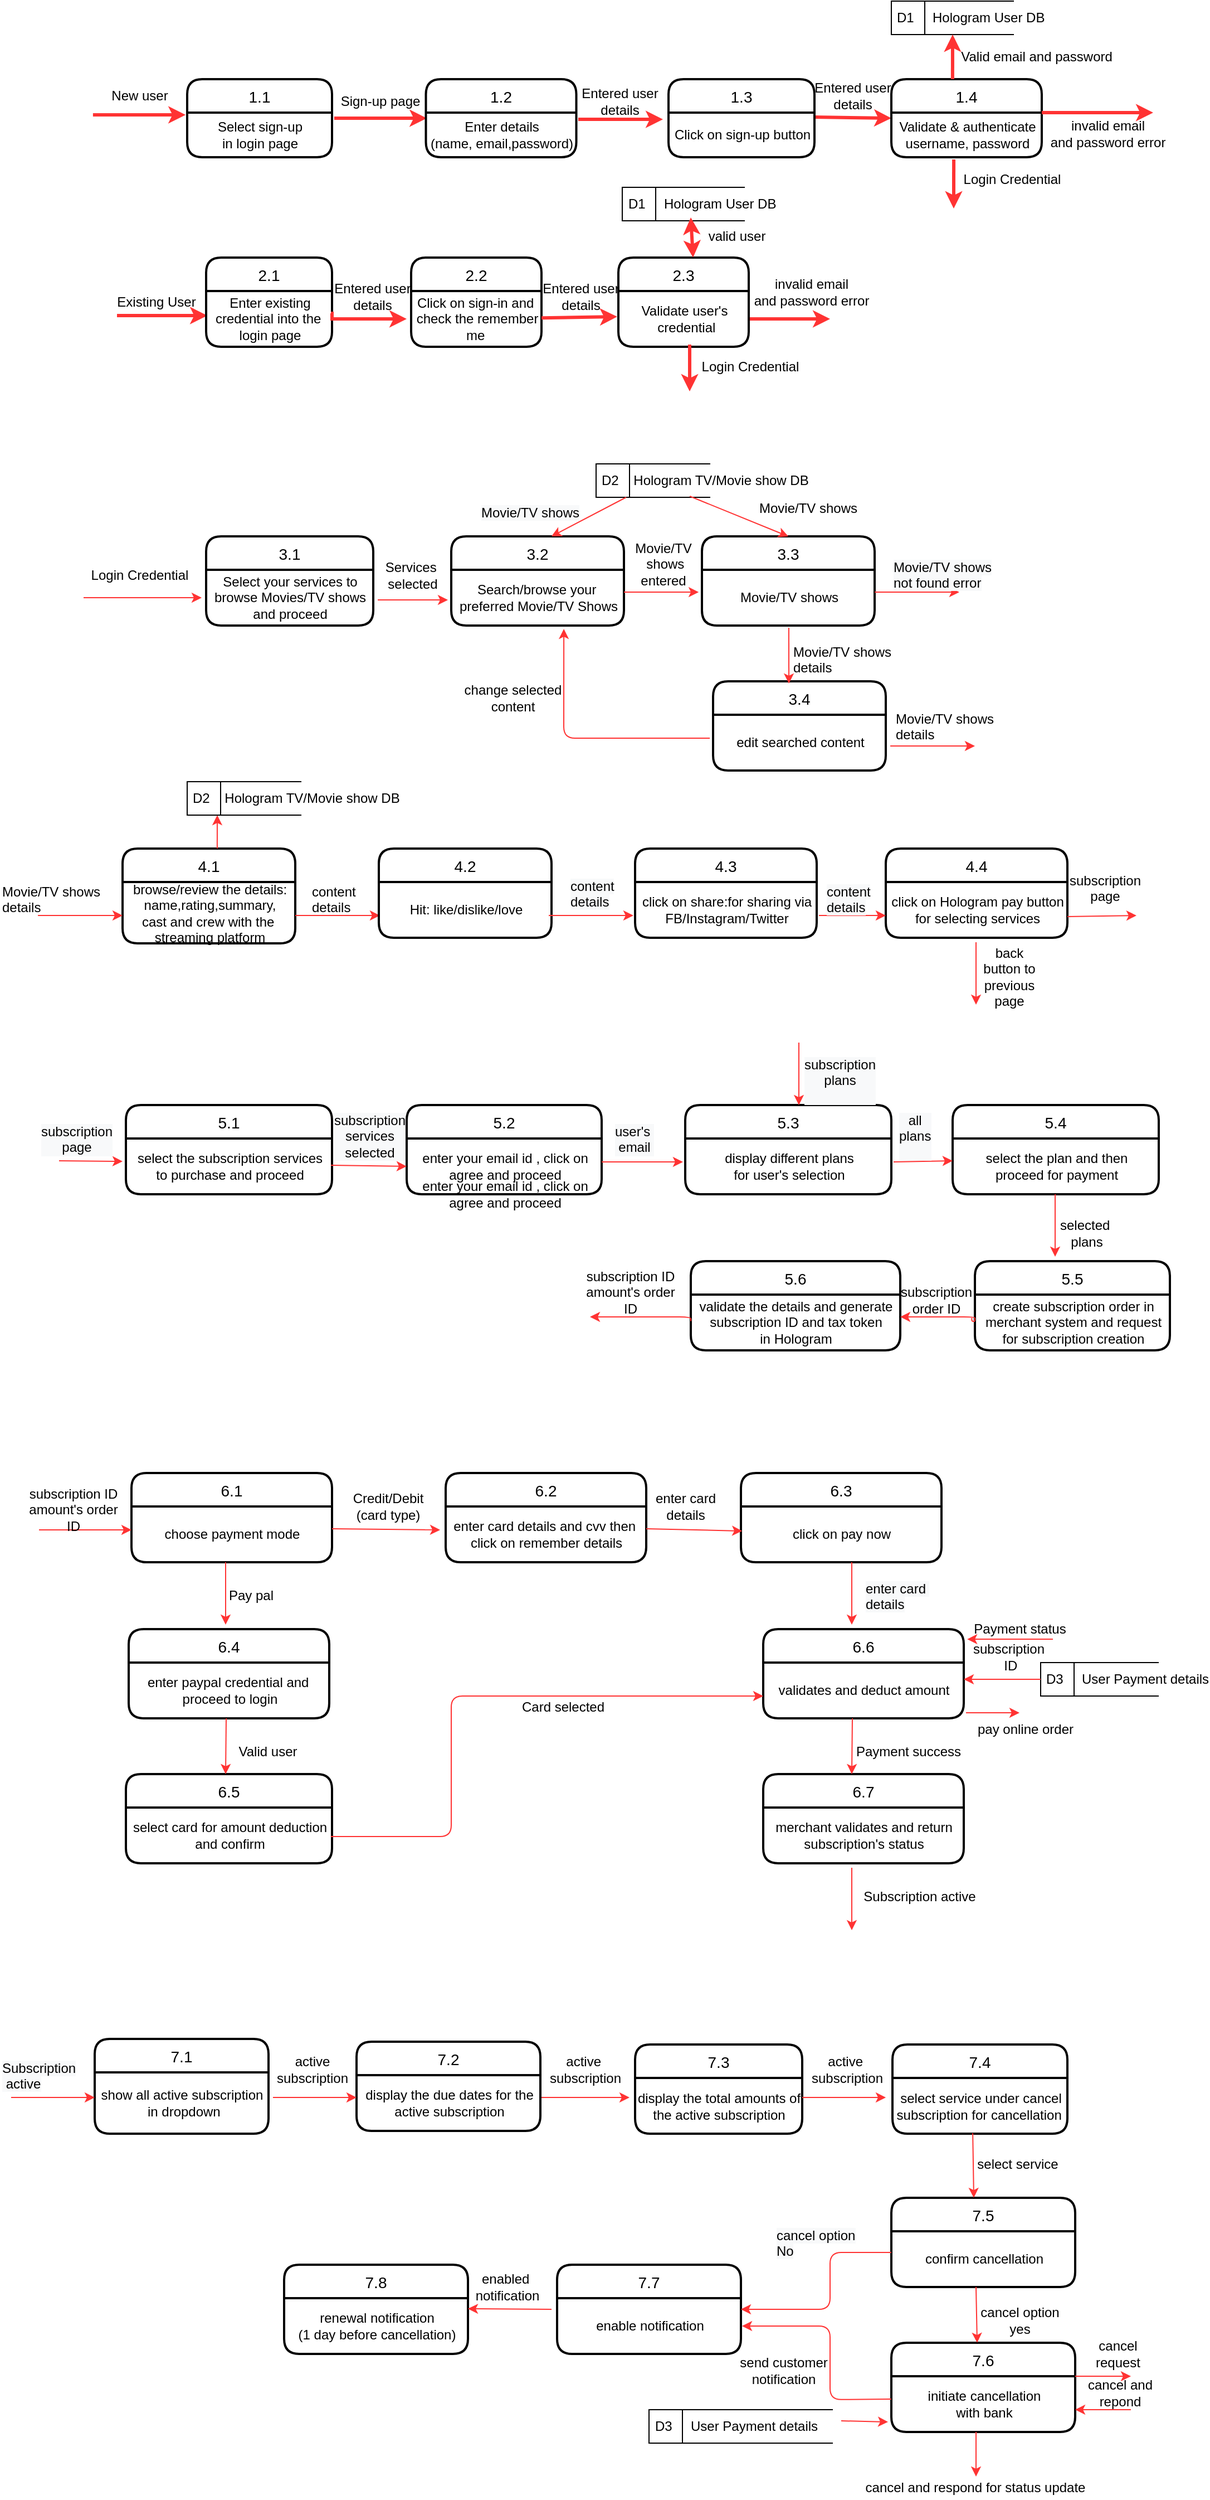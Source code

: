 <mxfile version="13.10.6" type="github">
  <diagram id="SfngxdQxBdYiOfe5id1z" name="Page-1">
    <mxGraphModel dx="946" dy="651" grid="0" gridSize="10" guides="1" tooltips="1" connect="1" arrows="1" fold="1" page="1" pageScale="1" pageWidth="827" pageHeight="1169" background="#ffffff" math="0" shadow="0">
      <root>
        <mxCell id="0" />
        <mxCell id="1" parent="0" />
        <mxCell id="vLeL4ozxLOw9Ei-eO_1e-2" value="" style="endArrow=classic;html=1;fillColor=#FF0000;strokeColor=#FF3333;entryX=0.009;entryY=0.44;entryDx=0;entryDy=0;entryPerimeter=0;rounded=0;strokeWidth=3;" parent="1" target="vLeL4ozxLOw9Ei-eO_1e-6" edge="1">
          <mxGeometry width="50" height="50" relative="1" as="geometry">
            <mxPoint x="130" y="312" as="sourcePoint" />
            <mxPoint x="444" y="370" as="targetPoint" />
            <Array as="points" />
          </mxGeometry>
        </mxCell>
        <mxCell id="vLeL4ozxLOw9Ei-eO_1e-3" value="1.1" style="swimlane;childLayout=stackLayout;horizontal=1;startSize=30;horizontalStack=0;rounded=1;fontSize=14;fontStyle=0;strokeWidth=2;resizeParent=0;resizeLast=1;shadow=0;dashed=0;align=center;" parent="1" vertex="1">
          <mxGeometry x="193" y="100" width="130" height="70" as="geometry">
            <mxRectangle x="20" y="370" width="40" height="30" as="alternateBounds" />
          </mxGeometry>
        </mxCell>
        <mxCell id="vLeL4ozxLOw9Ei-eO_1e-4" value="Select sign-up &lt;br&gt;in login page" style="text;html=1;align=center;verticalAlign=middle;resizable=0;points=[];autosize=1;" parent="vLeL4ozxLOw9Ei-eO_1e-3" vertex="1">
          <mxGeometry y="30" width="130" height="40" as="geometry" />
        </mxCell>
        <mxCell id="vLeL4ozxLOw9Ei-eO_1e-5" value="2.1" style="swimlane;childLayout=stackLayout;horizontal=1;startSize=30;horizontalStack=0;rounded=1;fontSize=14;fontStyle=0;strokeWidth=2;resizeParent=0;resizeLast=1;shadow=0;dashed=0;align=center;" parent="1" vertex="1">
          <mxGeometry x="210" y="260" width="113" height="80" as="geometry">
            <mxRectangle x="20" y="370" width="40" height="30" as="alternateBounds" />
          </mxGeometry>
        </mxCell>
        <mxCell id="vLeL4ozxLOw9Ei-eO_1e-6" value="Enter existing &lt;br&gt;credential into the&amp;nbsp;&lt;br&gt;login page" style="text;html=1;align=center;verticalAlign=middle;resizable=0;points=[];autosize=1;" parent="vLeL4ozxLOw9Ei-eO_1e-5" vertex="1">
          <mxGeometry y="30" width="113" height="50" as="geometry" />
        </mxCell>
        <mxCell id="vLeL4ozxLOw9Ei-eO_1e-7" value="3.1" style="swimlane;childLayout=stackLayout;horizontal=1;startSize=30;horizontalStack=0;rounded=1;fontSize=14;fontStyle=0;strokeWidth=2;resizeParent=0;resizeLast=1;shadow=0;dashed=0;align=center;" parent="1" vertex="1">
          <mxGeometry x="210" y="510" width="150" height="80" as="geometry">
            <mxRectangle x="20" y="370" width="40" height="30" as="alternateBounds" />
          </mxGeometry>
        </mxCell>
        <mxCell id="vLeL4ozxLOw9Ei-eO_1e-8" value="Select your services to&lt;br&gt;browse Movies/TV shows&lt;br&gt;and proceed" style="text;html=1;align=center;verticalAlign=middle;resizable=0;points=[];autosize=1;" parent="vLeL4ozxLOw9Ei-eO_1e-7" vertex="1">
          <mxGeometry y="30" width="150" height="50" as="geometry" />
        </mxCell>
        <mxCell id="vLeL4ozxLOw9Ei-eO_1e-9" value="D2&amp;nbsp; &amp;nbsp; Hologram TV/Movie show DB" style="html=1;dashed=0;whitespace=wrap;shape=mxgraph.dfd.dataStoreID;align=left;spacingLeft=3;points=[[0,0],[0.5,0],[1,0],[0,0.5],[1,0.5],[0,1],[0.5,1],[1,1]];" parent="1" vertex="1">
          <mxGeometry x="560" y="445" width="102.5" height="30" as="geometry" />
        </mxCell>
        <mxCell id="vLeL4ozxLOw9Ei-eO_1e-10" value="7.2" style="swimlane;childLayout=stackLayout;horizontal=1;startSize=30;horizontalStack=0;rounded=1;fontSize=14;fontStyle=0;strokeWidth=2;resizeParent=0;resizeLast=1;shadow=0;dashed=0;align=center;" parent="1" vertex="1">
          <mxGeometry x="345" y="1860" width="165" height="80" as="geometry">
            <mxRectangle x="20" y="370" width="40" height="30" as="alternateBounds" />
          </mxGeometry>
        </mxCell>
        <mxCell id="vLeL4ozxLOw9Ei-eO_1e-11" value="display the due dates for the&lt;br&gt;active subscription" style="text;html=1;align=center;verticalAlign=middle;resizable=0;points=[];autosize=1;" parent="vLeL4ozxLOw9Ei-eO_1e-10" vertex="1">
          <mxGeometry y="30" width="165" height="50" as="geometry" />
        </mxCell>
        <mxCell id="vLeL4ozxLOw9Ei-eO_1e-12" value="7.1" style="swimlane;childLayout=stackLayout;horizontal=1;startSize=30;horizontalStack=0;rounded=1;fontSize=14;fontStyle=0;strokeWidth=2;resizeParent=0;resizeLast=1;shadow=0;dashed=0;align=center;" parent="1" vertex="1">
          <mxGeometry x="110" y="1857.5" width="156" height="85" as="geometry">
            <mxRectangle x="20" y="370" width="40" height="30" as="alternateBounds" />
          </mxGeometry>
        </mxCell>
        <mxCell id="vLeL4ozxLOw9Ei-eO_1e-13" value="show all active subscription&lt;br&gt;&amp;nbsp;in dropdown" style="text;html=1;align=center;verticalAlign=middle;resizable=0;points=[];autosize=1;" parent="vLeL4ozxLOw9Ei-eO_1e-12" vertex="1">
          <mxGeometry y="30" width="156" height="55" as="geometry" />
        </mxCell>
        <mxCell id="vLeL4ozxLOw9Ei-eO_1e-14" value="D1&amp;nbsp; &amp;nbsp; &amp;nbsp;Hologram User DB" style="html=1;dashed=0;whitespace=wrap;shape=mxgraph.dfd.dataStoreID;align=left;spacingLeft=3;points=[[0,0],[0.5,0],[1,0],[0,0.5],[1,0.5],[0,1],[0.5,1],[1,1]];" parent="1" vertex="1">
          <mxGeometry x="583.5" y="197" width="110" height="30" as="geometry" />
        </mxCell>
        <mxCell id="vLeL4ozxLOw9Ei-eO_1e-15" value="" style="edgeStyle=segmentEdgeStyle;endArrow=classic;html=1;strokeColor=#FF3333;fillColor=#FF0000;exitX=0.991;exitY=0.4;exitDx=0;exitDy=0;exitPerimeter=0;rounded=0;strokeWidth=3;" parent="1" source="vLeL4ozxLOw9Ei-eO_1e-6" edge="1">
          <mxGeometry width="50" height="50" relative="1" as="geometry">
            <mxPoint x="323" y="307" as="sourcePoint" />
            <mxPoint x="390" y="315" as="targetPoint" />
            <Array as="points">
              <mxPoint x="323" y="310" />
              <mxPoint x="323" y="315" />
            </Array>
          </mxGeometry>
        </mxCell>
        <mxCell id="vLeL4ozxLOw9Ei-eO_1e-17" value="" style="endArrow=classic;html=1;fillColor=#FF0000;strokeColor=#FF3333;entryX=0;entryY=0.5;entryDx=0;entryDy=0;exitX=1;exitY=0.1;exitDx=0;exitDy=0;exitPerimeter=0;rounded=0;strokeWidth=3;" parent="1" source="vLeL4ozxLOw9Ei-eO_1e-29" target="vLeL4ozxLOw9Ei-eO_1e-31" edge="1">
          <mxGeometry width="50" height="50" relative="1" as="geometry">
            <mxPoint x="510" y="200" as="sourcePoint" />
            <mxPoint x="505" y="175" as="targetPoint" />
          </mxGeometry>
        </mxCell>
        <mxCell id="vLeL4ozxLOw9Ei-eO_1e-18" value="" style="endArrow=classic;html=1;fillColor=#FF0000;strokeColor=#FF3333;exitX=1.013;exitY=0.15;exitDx=0;exitDy=0;exitPerimeter=0;rounded=0;strokeWidth=3;" parent="1" source="vLeL4ozxLOw9Ei-eO_1e-27" edge="1">
          <mxGeometry width="50" height="50" relative="1" as="geometry">
            <mxPoint x="630" y="140" as="sourcePoint" />
            <mxPoint x="620" y="136" as="targetPoint" />
          </mxGeometry>
        </mxCell>
        <mxCell id="vLeL4ozxLOw9Ei-eO_1e-19" value="D3&amp;nbsp; &amp;nbsp; &amp;nbsp;User Payment details" style="html=1;dashed=0;whitespace=wrap;shape=mxgraph.dfd.dataStoreID;align=left;spacingLeft=3;points=[[0,0],[0.5,0],[1,0],[0,0.5],[1,0.5],[0,1],[0.5,1],[1,1]];" parent="1" vertex="1">
          <mxGeometry x="959" y="1520" width="106" height="30" as="geometry" />
        </mxCell>
        <mxCell id="vLeL4ozxLOw9Ei-eO_1e-20" value="&lt;span style=&quot;color: rgba(0 , 0 , 0 , 0) ; font-family: monospace ; font-size: 0px&quot;&gt;%3CmxGraphModel%3E%3Croot%3E%3CmxCell%20id%3D%220%22%2F%3E%3CmxCell%20id%3D%221%22%20parent%3D%220%22%2F%3E%3CmxCell%20id%3D%222%22%20value%3D%22Login%20Credential%22%20style%3D%22text%3Bhtml%3D1%3Balign%3Dcenter%3BverticalAlign%3Dmiddle%3Bresizable%3D0%3Bpoints%3D%5B%5D%3Bautosize%3D1%3B%22%20vertex%3D%221%22%20parent%3D%221%22%3E%3CmxGeometry%20x%3D%22360%22%20y%3D%2260%22%20width%3D%22100%22%20height%3D%2220%22%20as%3D%22geometry%22%2F%3E%3C%2FmxCell%3E%3C%2Froot%3E%3C%2FmxGraphModel%3E&lt;/span&gt;" style="text;html=1;resizable=0;autosize=1;align=center;verticalAlign=middle;points=[];fillColor=none;strokeColor=none;rounded=0;" parent="1" vertex="1">
          <mxGeometry x="430" y="340" width="20" height="20" as="geometry" />
        </mxCell>
        <mxCell id="vLeL4ozxLOw9Ei-eO_1e-21" value="New user" style="text;html=1;align=center;verticalAlign=middle;resizable=0;points=[];autosize=1;" parent="1" vertex="1">
          <mxGeometry x="115" y="105" width="70" height="20" as="geometry" />
        </mxCell>
        <mxCell id="vLeL4ozxLOw9Ei-eO_1e-22" value="Existing User" style="text;html=1;align=center;verticalAlign=middle;resizable=0;points=[];autosize=1;" parent="1" vertex="1">
          <mxGeometry x="120" y="290" width="90" height="20" as="geometry" />
        </mxCell>
        <mxCell id="vLeL4ozxLOw9Ei-eO_1e-23" value="Sign-up page" style="text;html=1;align=center;verticalAlign=middle;resizable=0;points=[];autosize=1;" parent="1" vertex="1">
          <mxGeometry x="320.5" y="110" width="90" height="20" as="geometry" />
        </mxCell>
        <mxCell id="vLeL4ozxLOw9Ei-eO_1e-24" value="Movie/TV&lt;br&gt;&amp;nbsp;shows&lt;br&gt;entered" style="text;html=1;align=center;verticalAlign=middle;resizable=0;points=[];autosize=1;" parent="1" vertex="1">
          <mxGeometry x="585" y="510" width="70" height="50" as="geometry" />
        </mxCell>
        <mxCell id="vLeL4ozxLOw9Ei-eO_1e-25" value="" style="endArrow=classic;html=1;fillColor=#FF0000;strokeColor=#FF3333;exitX=1.015;exitY=0.125;exitDx=0;exitDy=0;exitPerimeter=0;entryX=0.006;entryY=0.125;entryDx=0;entryDy=0;entryPerimeter=0;rounded=0;strokeWidth=3;" parent="1" source="vLeL4ozxLOw9Ei-eO_1e-4" target="vLeL4ozxLOw9Ei-eO_1e-27" edge="1">
          <mxGeometry width="50" height="50" relative="1" as="geometry">
            <mxPoint x="530" y="170" as="sourcePoint" />
            <mxPoint x="400" y="135" as="targetPoint" />
          </mxGeometry>
        </mxCell>
        <mxCell id="vLeL4ozxLOw9Ei-eO_1e-26" value="1.2" style="swimlane;childLayout=stackLayout;horizontal=1;startSize=30;horizontalStack=0;rounded=1;fontSize=14;fontStyle=0;strokeWidth=2;resizeParent=0;resizeLast=1;shadow=0;dashed=0;align=center;" parent="1" vertex="1">
          <mxGeometry x="407.25" y="100" width="135" height="70" as="geometry">
            <mxRectangle x="20" y="370" width="40" height="30" as="alternateBounds" />
          </mxGeometry>
        </mxCell>
        <mxCell id="vLeL4ozxLOw9Ei-eO_1e-27" value="Enter details&lt;br&gt;(name, email,password)" style="text;html=1;align=center;verticalAlign=middle;resizable=0;points=[];autosize=1;" parent="vLeL4ozxLOw9Ei-eO_1e-26" vertex="1">
          <mxGeometry y="30" width="135" height="40" as="geometry" />
        </mxCell>
        <mxCell id="vLeL4ozxLOw9Ei-eO_1e-28" value="1.3" style="swimlane;childLayout=stackLayout;horizontal=1;startSize=30;horizontalStack=0;rounded=1;fontSize=14;fontStyle=0;strokeWidth=2;resizeParent=0;resizeLast=1;shadow=0;dashed=0;align=center;" parent="1" vertex="1">
          <mxGeometry x="625" y="100" width="131" height="70" as="geometry">
            <mxRectangle x="20" y="370" width="40" height="30" as="alternateBounds" />
          </mxGeometry>
        </mxCell>
        <mxCell id="vLeL4ozxLOw9Ei-eO_1e-29" value="Click on sign-up button" style="text;html=1;align=center;verticalAlign=middle;resizable=0;points=[];autosize=1;" parent="vLeL4ozxLOw9Ei-eO_1e-28" vertex="1">
          <mxGeometry y="30" width="131" height="40" as="geometry" />
        </mxCell>
        <mxCell id="vLeL4ozxLOw9Ei-eO_1e-30" value="Entered user&lt;br&gt;details" style="text;html=1;align=center;verticalAlign=middle;resizable=0;points=[];autosize=1;" parent="1" vertex="1">
          <mxGeometry x="541" y="104" width="79" height="32" as="geometry" />
        </mxCell>
        <mxCell id="vLeL4ozxLOw9Ei-eO_1e-31" value="1.4" style="swimlane;childLayout=stackLayout;horizontal=1;startSize=30;horizontalStack=0;rounded=1;fontSize=14;fontStyle=0;strokeWidth=2;resizeParent=0;resizeLast=1;shadow=0;dashed=0;align=center;" parent="1" vertex="1">
          <mxGeometry x="825" y="100" width="135" height="70" as="geometry">
            <mxRectangle x="20" y="370" width="40" height="30" as="alternateBounds" />
          </mxGeometry>
        </mxCell>
        <mxCell id="vLeL4ozxLOw9Ei-eO_1e-32" value="&lt;div&gt;Validate &amp;amp; authenticate &lt;br&gt;&lt;/div&gt;&lt;div&gt;username, password&lt;/div&gt;" style="text;html=1;align=center;verticalAlign=middle;resizable=0;points=[];autosize=1;" parent="vLeL4ozxLOw9Ei-eO_1e-31" vertex="1">
          <mxGeometry y="30" width="135" height="40" as="geometry" />
        </mxCell>
        <mxCell id="vLeL4ozxLOw9Ei-eO_1e-33" value="Entered user&lt;br&gt;details" style="text;html=1;align=center;verticalAlign=middle;resizable=0;points=[];autosize=1;" parent="1" vertex="1">
          <mxGeometry x="750" y="100" width="80" height="30" as="geometry" />
        </mxCell>
        <mxCell id="vLeL4ozxLOw9Ei-eO_1e-34" value="D1&amp;nbsp; &amp;nbsp; &amp;nbsp;Hologram User DB" style="html=1;dashed=0;whitespace=wrap;shape=mxgraph.dfd.dataStoreID;align=left;spacingLeft=3;points=[[0,0],[0.5,0],[1,0],[0,0.5],[1,0.5],[0,1],[0.5,1],[1,1]];" parent="1" vertex="1">
          <mxGeometry x="825" y="30" width="110" height="30" as="geometry" />
        </mxCell>
        <mxCell id="vLeL4ozxLOw9Ei-eO_1e-35" value="" style="endArrow=classic;html=1;fillColor=#FF0000;strokeColor=#FF3333;exitX=0.407;exitY=0;exitDx=0;exitDy=0;entryX=0.5;entryY=1;entryDx=0;entryDy=0;exitPerimeter=0;strokeWidth=3;rounded=0;" parent="1" source="vLeL4ozxLOw9Ei-eO_1e-31" target="vLeL4ozxLOw9Ei-eO_1e-34" edge="1">
          <mxGeometry width="50" height="50" relative="1" as="geometry">
            <mxPoint x="268" y="390" as="sourcePoint" />
            <mxPoint x="267.008" y="350" as="targetPoint" />
            <Array as="points" />
          </mxGeometry>
        </mxCell>
        <mxCell id="vLeL4ozxLOw9Ei-eO_1e-36" value="Valid email and password" style="text;html=1;align=center;verticalAlign=middle;resizable=0;points=[];autosize=1;" parent="1" vertex="1">
          <mxGeometry x="880" y="70" width="150" height="20" as="geometry" />
        </mxCell>
        <mxCell id="vLeL4ozxLOw9Ei-eO_1e-37" value="" style="endArrow=classic;html=1;fillColor=#FF0000;strokeColor=#FF3333;rounded=0;strokeWidth=3;" parent="1" edge="1">
          <mxGeometry width="50" height="50" relative="1" as="geometry">
            <mxPoint x="960" y="130" as="sourcePoint" />
            <mxPoint x="1060" y="130" as="targetPoint" />
            <Array as="points" />
          </mxGeometry>
        </mxCell>
        <mxCell id="vLeL4ozxLOw9Ei-eO_1e-38" value="invalid email &lt;br&gt;and password error" style="text;html=1;align=center;verticalAlign=middle;resizable=0;points=[];autosize=1;" parent="1" vertex="1">
          <mxGeometry x="962" y="133" width="113" height="32" as="geometry" />
        </mxCell>
        <mxCell id="vLeL4ozxLOw9Ei-eO_1e-39" value="" style="endArrow=classic;html=1;fillColor=#FF0000;strokeColor=#FF3333;exitX=0.415;exitY=1.05;exitDx=0;exitDy=0;exitPerimeter=0;entryX=0.21;entryY=0.05;entryDx=0;entryDy=0;entryPerimeter=0;rounded=0;strokeWidth=3;" parent="1" source="vLeL4ozxLOw9Ei-eO_1e-32" edge="1">
          <mxGeometry width="50" height="50" relative="1" as="geometry">
            <mxPoint x="970" y="140" as="sourcePoint" />
            <mxPoint x="881" y="216" as="targetPoint" />
            <Array as="points" />
          </mxGeometry>
        </mxCell>
        <mxCell id="vLeL4ozxLOw9Ei-eO_1e-41" value="2.2" style="swimlane;childLayout=stackLayout;horizontal=1;startSize=30;horizontalStack=0;rounded=1;fontSize=14;fontStyle=0;strokeWidth=2;resizeParent=0;resizeLast=1;shadow=0;dashed=0;align=center;" parent="1" vertex="1">
          <mxGeometry x="394" y="260" width="117" height="80" as="geometry">
            <mxRectangle x="20" y="370" width="40" height="30" as="alternateBounds" />
          </mxGeometry>
        </mxCell>
        <mxCell id="vLeL4ozxLOw9Ei-eO_1e-42" value="Click on sign-in and&amp;nbsp;&lt;br&gt;check the remember&lt;br&gt;me&amp;nbsp;" style="text;html=1;align=center;verticalAlign=middle;resizable=0;points=[];autosize=1;" parent="vLeL4ozxLOw9Ei-eO_1e-41" vertex="1">
          <mxGeometry y="30" width="117" height="50" as="geometry" />
        </mxCell>
        <mxCell id="vLeL4ozxLOw9Ei-eO_1e-43" value="Entered user&lt;br&gt;details" style="text;html=1;align=center;verticalAlign=middle;resizable=0;points=[];autosize=1;" parent="1" vertex="1">
          <mxGeometry x="319" y="279" width="79" height="32" as="geometry" />
        </mxCell>
        <mxCell id="vLeL4ozxLOw9Ei-eO_1e-44" value="2.3" style="swimlane;childLayout=stackLayout;horizontal=1;startSize=30;horizontalStack=0;rounded=1;fontSize=14;fontStyle=0;strokeWidth=2;resizeParent=0;resizeLast=1;shadow=0;dashed=0;align=center;" parent="1" vertex="1">
          <mxGeometry x="580" y="260" width="117" height="80" as="geometry">
            <mxRectangle x="20" y="370" width="40" height="30" as="alternateBounds" />
          </mxGeometry>
        </mxCell>
        <mxCell id="vLeL4ozxLOw9Ei-eO_1e-45" value="Validate user&#39;s&lt;br&gt;&amp;nbsp;credential" style="text;html=1;align=center;verticalAlign=middle;resizable=0;points=[];autosize=1;" parent="vLeL4ozxLOw9Ei-eO_1e-44" vertex="1">
          <mxGeometry y="30" width="117" height="50" as="geometry" />
        </mxCell>
        <mxCell id="vLeL4ozxLOw9Ei-eO_1e-46" value="" style="endArrow=classic;html=1;fillColor=#FF0000;strokeColor=#FF3333;entryX=-0.009;entryY=0.46;entryDx=0;entryDy=0;entryPerimeter=0;rounded=0;strokeWidth=3;" parent="1" source="vLeL4ozxLOw9Ei-eO_1e-42" target="vLeL4ozxLOw9Ei-eO_1e-45" edge="1">
          <mxGeometry width="50" height="50" relative="1" as="geometry">
            <mxPoint x="545.99" y="340" as="sourcePoint" />
            <mxPoint x="544.998" y="300" as="targetPoint" />
            <Array as="points" />
          </mxGeometry>
        </mxCell>
        <mxCell id="vLeL4ozxLOw9Ei-eO_1e-47" value="Entered user&lt;br&gt;details" style="text;html=1;align=center;verticalAlign=middle;resizable=0;points=[];autosize=1;" parent="1" vertex="1">
          <mxGeometry x="506" y="279" width="79" height="32" as="geometry" />
        </mxCell>
        <mxCell id="vLeL4ozxLOw9Ei-eO_1e-48" value="Login Credential" style="text;html=1;align=center;verticalAlign=middle;resizable=0;points=[];autosize=1;" parent="1" vertex="1">
          <mxGeometry x="648" y="348" width="100" height="20" as="geometry" />
        </mxCell>
        <mxCell id="vLeL4ozxLOw9Ei-eO_1e-49" value="" style="endArrow=classic;html=1;fillColor=#FF0000;strokeColor=#FF3333;rounded=0;strokeWidth=3;" parent="1" edge="1">
          <mxGeometry width="50" height="50" relative="1" as="geometry">
            <mxPoint x="698" y="315" as="sourcePoint" />
            <mxPoint x="770" y="315" as="targetPoint" />
            <Array as="points" />
          </mxGeometry>
        </mxCell>
        <mxCell id="vLeL4ozxLOw9Ei-eO_1e-50" value="invalid email &lt;br&gt;and password error" style="text;html=1;align=center;verticalAlign=middle;resizable=0;points=[];autosize=1;" parent="1" vertex="1">
          <mxGeometry x="696" y="275" width="113" height="32" as="geometry" />
        </mxCell>
        <mxCell id="vLeL4ozxLOw9Ei-eO_1e-51" value="Login Credential" style="text;html=1;align=center;verticalAlign=middle;resizable=0;points=[];autosize=1;" parent="1" vertex="1">
          <mxGeometry x="100" y="535" width="100" height="20" as="geometry" />
        </mxCell>
        <mxCell id="vLeL4ozxLOw9Ei-eO_1e-52" value="3.2" style="swimlane;childLayout=stackLayout;horizontal=1;startSize=30;horizontalStack=0;rounded=1;fontSize=14;fontStyle=0;strokeWidth=2;resizeParent=0;resizeLast=1;shadow=0;dashed=0;align=center;" parent="1" vertex="1">
          <mxGeometry x="430" y="510" width="155" height="80" as="geometry">
            <mxRectangle x="20" y="370" width="40" height="30" as="alternateBounds" />
          </mxGeometry>
        </mxCell>
        <mxCell id="vLeL4ozxLOw9Ei-eO_1e-53" value="Search/browse your&amp;nbsp;&lt;br&gt;preferred Movie/TV Shows" style="text;html=1;align=center;verticalAlign=middle;resizable=0;points=[];autosize=1;" parent="vLeL4ozxLOw9Ei-eO_1e-52" vertex="1">
          <mxGeometry y="30" width="155" height="50" as="geometry" />
        </mxCell>
        <mxCell id="vLeL4ozxLOw9Ei-eO_1e-54" value="" style="edgeStyle=segmentEdgeStyle;endArrow=classic;html=1;strokeColor=#FF3333;fillColor=#FF0000;exitX=1.027;exitY=0.54;exitDx=0;exitDy=0;exitPerimeter=0;" parent="1" source="vLeL4ozxLOw9Ei-eO_1e-8" edge="1">
          <mxGeometry width="50" height="50" relative="1" as="geometry">
            <mxPoint x="420.5" y="633.7" as="sourcePoint" />
            <mxPoint x="427" y="567" as="targetPoint" />
            <Array as="points">
              <mxPoint x="410" y="567" />
              <mxPoint x="410" y="567" />
            </Array>
          </mxGeometry>
        </mxCell>
        <mxCell id="vLeL4ozxLOw9Ei-eO_1e-55" value="" style="edgeStyle=segmentEdgeStyle;endArrow=classic;html=1;strokeColor=#FF3333;fillColor=#FF0000;" parent="1" edge="1">
          <mxGeometry width="50" height="50" relative="1" as="geometry">
            <mxPoint x="100" y="565" as="sourcePoint" />
            <mxPoint x="206" y="565" as="targetPoint" />
            <Array as="points">
              <mxPoint x="206" y="565" />
            </Array>
          </mxGeometry>
        </mxCell>
        <mxCell id="vLeL4ozxLOw9Ei-eO_1e-56" value="Services&amp;nbsp;&lt;br&gt;selected" style="text;html=1;align=center;verticalAlign=middle;resizable=0;points=[];autosize=1;" parent="1" vertex="1">
          <mxGeometry x="365" y="530" width="60" height="30" as="geometry" />
        </mxCell>
        <mxCell id="vLeL4ozxLOw9Ei-eO_1e-57" value="3.3" style="swimlane;childLayout=stackLayout;horizontal=1;startSize=30;horizontalStack=0;rounded=1;fontSize=14;fontStyle=0;strokeWidth=2;resizeParent=0;resizeLast=1;shadow=0;dashed=0;align=center;" parent="1" vertex="1">
          <mxGeometry x="655" y="510" width="155" height="80" as="geometry">
            <mxRectangle x="20" y="370" width="40" height="30" as="alternateBounds" />
          </mxGeometry>
        </mxCell>
        <mxCell id="vLeL4ozxLOw9Ei-eO_1e-58" value="Movie/TV shows" style="text;html=1;align=center;verticalAlign=middle;resizable=0;points=[];autosize=1;" parent="vLeL4ozxLOw9Ei-eO_1e-57" vertex="1">
          <mxGeometry y="30" width="155" height="50" as="geometry" />
        </mxCell>
        <mxCell id="vLeL4ozxLOw9Ei-eO_1e-59" value="3.4" style="swimlane;childLayout=stackLayout;horizontal=1;startSize=30;horizontalStack=0;rounded=1;fontSize=14;fontStyle=0;strokeWidth=2;resizeParent=0;resizeLast=1;shadow=0;dashed=0;align=center;" parent="1" vertex="1">
          <mxGeometry x="665" y="640" width="155" height="80" as="geometry">
            <mxRectangle x="20" y="370" width="40" height="30" as="alternateBounds" />
          </mxGeometry>
        </mxCell>
        <mxCell id="vLeL4ozxLOw9Ei-eO_1e-60" value="edit searched content" style="text;html=1;align=center;verticalAlign=middle;resizable=0;points=[];autosize=1;" parent="vLeL4ozxLOw9Ei-eO_1e-59" vertex="1">
          <mxGeometry y="30" width="155" height="50" as="geometry" />
        </mxCell>
        <mxCell id="vLeL4ozxLOw9Ei-eO_1e-61" value="" style="edgeStyle=segmentEdgeStyle;endArrow=classic;html=1;strokeColor=#FF3333;fillColor=#FF0000;exitX=1.027;exitY=0.54;exitDx=0;exitDy=0;exitPerimeter=0;entryX=-0.019;entryY=0.4;entryDx=0;entryDy=0;entryPerimeter=0;" parent="1" target="vLeL4ozxLOw9Ei-eO_1e-58" edge="1">
          <mxGeometry width="50" height="50" relative="1" as="geometry">
            <mxPoint x="585" y="560" as="sourcePoint" />
            <mxPoint x="640" y="560" as="targetPoint" />
            <Array as="points" />
          </mxGeometry>
        </mxCell>
        <mxCell id="vLeL4ozxLOw9Ei-eO_1e-62" value="" style="endArrow=classic;html=1;fillColor=#FF0000;strokeColor=#FF3333;entryX=0.5;entryY=0;entryDx=0;entryDy=0;exitX=0.82;exitY=0.967;exitDx=0;exitDy=0;exitPerimeter=0;" parent="1" source="vLeL4ozxLOw9Ei-eO_1e-9" target="vLeL4ozxLOw9Ei-eO_1e-57" edge="1">
          <mxGeometry width="50" height="50" relative="1" as="geometry">
            <mxPoint x="755" y="459.5" as="sourcePoint" />
            <mxPoint x="827" y="459.5" as="targetPoint" />
            <Array as="points" />
          </mxGeometry>
        </mxCell>
        <mxCell id="vLeL4ozxLOw9Ei-eO_1e-63" value="" style="endArrow=classic;html=1;fillColor=#FF0000;strokeColor=#FF3333;exitX=0.263;exitY=1;exitDx=0;exitDy=0;exitPerimeter=0;" parent="1" source="vLeL4ozxLOw9Ei-eO_1e-9" edge="1">
          <mxGeometry width="50" height="50" relative="1" as="geometry">
            <mxPoint x="460" y="490" as="sourcePoint" />
            <mxPoint x="520" y="510" as="targetPoint" />
            <Array as="points" />
          </mxGeometry>
        </mxCell>
        <mxCell id="vLeL4ozxLOw9Ei-eO_1e-64" value="&lt;br&gt;&lt;br&gt;&lt;span style=&quot;font-family: &amp;#34;helvetica&amp;#34;&quot;&gt;Movie/TV shows&lt;/span&gt;" style="text;html=1;align=center;verticalAlign=middle;resizable=0;points=[];autosize=1;" parent="1" vertex="1">
          <mxGeometry x="700" y="445" width="100" height="50" as="geometry" />
        </mxCell>
        <mxCell id="vLeL4ozxLOw9Ei-eO_1e-65" value="&lt;span style=&quot;color: rgb(0, 0, 0); font-family: helvetica; font-size: 12px; font-style: normal; font-weight: 400; letter-spacing: normal; text-align: center; text-indent: 0px; text-transform: none; word-spacing: 0px; background-color: rgb(248, 249, 250); display: inline; float: none;&quot;&gt;Movie/TV shows&lt;/span&gt;" style="text;whiteSpace=wrap;html=1;" parent="1" vertex="1">
          <mxGeometry x="455" y="475" width="110" height="30" as="geometry" />
        </mxCell>
        <mxCell id="vLeL4ozxLOw9Ei-eO_1e-66" value="" style="endArrow=classic;html=1;fillColor=#FF0000;strokeColor=#FF3333;entryX=0.439;entryY=0.025;entryDx=0;entryDy=0;entryPerimeter=0;exitX=0.503;exitY=1.04;exitDx=0;exitDy=0;exitPerimeter=0;" parent="1" source="vLeL4ozxLOw9Ei-eO_1e-58" target="vLeL4ozxLOw9Ei-eO_1e-59" edge="1">
          <mxGeometry width="50" height="50" relative="1" as="geometry">
            <mxPoint x="900" y="489.5" as="sourcePoint" />
            <mxPoint x="972" y="489.5" as="targetPoint" />
            <Array as="points" />
          </mxGeometry>
        </mxCell>
        <mxCell id="vLeL4ozxLOw9Ei-eO_1e-67" value="" style="endArrow=classic;html=1;fillColor=#FF0000;strokeColor=#FF3333;exitX=-0.019;exitY=0.42;exitDx=0;exitDy=0;exitPerimeter=0;entryX=0.652;entryY=1.06;entryDx=0;entryDy=0;entryPerimeter=0;" parent="1" source="vLeL4ozxLOw9Ei-eO_1e-60" target="vLeL4ozxLOw9Ei-eO_1e-53" edge="1">
          <mxGeometry width="50" height="50" relative="1" as="geometry">
            <mxPoint x="928" y="590" as="sourcePoint" />
            <mxPoint x="1000" y="590" as="targetPoint" />
            <Array as="points">
              <mxPoint x="531" y="691" />
            </Array>
          </mxGeometry>
        </mxCell>
        <mxCell id="vLeL4ozxLOw9Ei-eO_1e-68" value="change selected&lt;br&gt;content" style="text;html=1;align=center;verticalAlign=middle;resizable=0;points=[];autosize=1;" parent="1" vertex="1">
          <mxGeometry x="435" y="640" width="100" height="30" as="geometry" />
        </mxCell>
        <mxCell id="vLeL4ozxLOw9Ei-eO_1e-69" value="" style="endArrow=classic;html=1;fillColor=#FF0000;strokeColor=#FF3333;exitX=1.026;exitY=0.56;exitDx=0;exitDy=0;exitPerimeter=0;" parent="1" source="vLeL4ozxLOw9Ei-eO_1e-60" edge="1">
          <mxGeometry width="50" height="50" relative="1" as="geometry">
            <mxPoint x="742.965" y="602" as="sourcePoint" />
            <mxPoint x="900" y="698" as="targetPoint" />
            <Array as="points" />
          </mxGeometry>
        </mxCell>
        <mxCell id="vLeL4ozxLOw9Ei-eO_1e-70" value="&lt;span style=&quot;font-family: &amp;#34;helvetica&amp;#34; ; text-align: center&quot;&gt;Movie/TV shows details&lt;/span&gt;" style="text;whiteSpace=wrap;html=1;" parent="1" vertex="1">
          <mxGeometry x="735" y="600" width="110" height="30" as="geometry" />
        </mxCell>
        <mxCell id="vLeL4ozxLOw9Ei-eO_1e-71" value="&lt;span style=&quot;font-family: &amp;#34;helvetica&amp;#34; ; text-align: center&quot;&gt;Movie/TV shows details&lt;/span&gt;" style="text;whiteSpace=wrap;html=1;" parent="1" vertex="1">
          <mxGeometry x="827" y="660" width="110" height="30" as="geometry" />
        </mxCell>
        <mxCell id="vLeL4ozxLOw9Ei-eO_1e-72" value="" style="endArrow=classic;html=1;fillColor=#FF0000;strokeColor=#FF3333;exitX=1.026;exitY=0.56;exitDx=0;exitDy=0;exitPerimeter=0;" parent="1" edge="1">
          <mxGeometry width="50" height="50" relative="1" as="geometry">
            <mxPoint x="810.0" y="560" as="sourcePoint" />
            <mxPoint x="885.97" y="560" as="targetPoint" />
            <Array as="points" />
          </mxGeometry>
        </mxCell>
        <mxCell id="vLeL4ozxLOw9Ei-eO_1e-73" value="&lt;br style=&quot;color: rgb(0 , 0 , 0) ; font-family: &amp;#34;helvetica&amp;#34; ; font-size: 12px ; font-style: normal ; font-weight: 400 ; letter-spacing: normal ; text-align: center ; text-indent: 0px ; text-transform: none ; word-spacing: 0px ; background-color: rgb(248 , 249 , 250)&quot;&gt;&lt;br style=&quot;color: rgb(0 , 0 , 0) ; font-family: &amp;#34;helvetica&amp;#34; ; font-size: 12px ; font-style: normal ; font-weight: 400 ; letter-spacing: normal ; text-align: center ; text-indent: 0px ; text-transform: none ; word-spacing: 0px ; background-color: rgb(248 , 249 , 250)&quot;&gt;&lt;span style=&quot;color: rgb(0 , 0 , 0) ; font-size: 12px ; font-style: normal ; font-weight: 400 ; letter-spacing: normal ; text-align: center ; text-indent: 0px ; text-transform: none ; word-spacing: 0px ; background-color: rgb(248 , 249 , 250) ; font-family: &amp;#34;helvetica&amp;#34;&quot;&gt;Movie/TV shows not found error&lt;/span&gt;" style="text;whiteSpace=wrap;html=1;" parent="1" vertex="1">
          <mxGeometry x="825" y="495" width="110" height="60" as="geometry" />
        </mxCell>
        <mxCell id="vLeL4ozxLOw9Ei-eO_1e-74" value="4.1" style="swimlane;childLayout=stackLayout;horizontal=1;startSize=30;horizontalStack=0;rounded=1;fontSize=14;fontStyle=0;strokeWidth=2;resizeParent=0;resizeLast=1;shadow=0;dashed=0;align=center;" parent="1" vertex="1">
          <mxGeometry x="135" y="790" width="155" height="85" as="geometry">
            <mxRectangle x="20" y="370" width="40" height="30" as="alternateBounds" />
          </mxGeometry>
        </mxCell>
        <mxCell id="vLeL4ozxLOw9Ei-eO_1e-75" value="browse/review the details:&lt;br&gt;name,rating,summary,&lt;br&gt;cast and crew with the&amp;nbsp;&lt;br&gt;streaming platform" style="text;html=1;align=center;verticalAlign=middle;resizable=0;points=[];autosize=1;" parent="vLeL4ozxLOw9Ei-eO_1e-74" vertex="1">
          <mxGeometry y="30" width="155" height="55" as="geometry" />
        </mxCell>
        <mxCell id="vLeL4ozxLOw9Ei-eO_1e-76" value="&lt;span style=&quot;font-family: &amp;#34;helvetica&amp;#34; ; text-align: center&quot;&gt;Movie/TV shows details&lt;/span&gt;" style="text;whiteSpace=wrap;html=1;" parent="1" vertex="1">
          <mxGeometry x="25" y="815" width="110" height="30" as="geometry" />
        </mxCell>
        <mxCell id="vLeL4ozxLOw9Ei-eO_1e-77" value="" style="endArrow=classic;html=1;fillColor=#FF0000;strokeColor=#FF3333;exitX=1.026;exitY=0.56;exitDx=0;exitDy=0;exitPerimeter=0;" parent="1" edge="1">
          <mxGeometry width="50" height="50" relative="1" as="geometry">
            <mxPoint x="290.0" y="850" as="sourcePoint" />
            <mxPoint x="365.97" y="850" as="targetPoint" />
            <Array as="points" />
          </mxGeometry>
        </mxCell>
        <mxCell id="vLeL4ozxLOw9Ei-eO_1e-78" value="" style="endArrow=classic;html=1;fillColor=#FF0000;strokeColor=#FF3333;exitX=1.026;exitY=0.56;exitDx=0;exitDy=0;exitPerimeter=0;" parent="1" edge="1">
          <mxGeometry width="50" height="50" relative="1" as="geometry">
            <mxPoint x="59.03" y="850" as="sourcePoint" />
            <mxPoint x="135.0" y="850" as="targetPoint" />
            <Array as="points" />
          </mxGeometry>
        </mxCell>
        <mxCell id="vLeL4ozxLOw9Ei-eO_1e-79" value="4.2" style="swimlane;childLayout=stackLayout;horizontal=1;startSize=30;horizontalStack=0;rounded=1;fontSize=14;fontStyle=0;strokeWidth=2;resizeParent=0;resizeLast=1;shadow=0;dashed=0;align=center;" parent="1" vertex="1">
          <mxGeometry x="365" y="790" width="155" height="80" as="geometry">
            <mxRectangle x="20" y="370" width="40" height="30" as="alternateBounds" />
          </mxGeometry>
        </mxCell>
        <mxCell id="vLeL4ozxLOw9Ei-eO_1e-80" value="Hit: like/dislike/love" style="text;html=1;align=center;verticalAlign=middle;resizable=0;points=[];autosize=1;" parent="vLeL4ozxLOw9Ei-eO_1e-79" vertex="1">
          <mxGeometry y="30" width="155" height="50" as="geometry" />
        </mxCell>
        <mxCell id="vLeL4ozxLOw9Ei-eO_1e-81" value="" style="endArrow=classic;html=1;fillColor=#FF0000;strokeColor=#FF3333;exitX=1.026;exitY=0.56;exitDx=0;exitDy=0;exitPerimeter=0;" parent="1" edge="1">
          <mxGeometry width="50" height="50" relative="1" as="geometry">
            <mxPoint x="517.5" y="850" as="sourcePoint" />
            <mxPoint x="593.47" y="850" as="targetPoint" />
            <Array as="points" />
          </mxGeometry>
        </mxCell>
        <mxCell id="vLeL4ozxLOw9Ei-eO_1e-82" value="4.3" style="swimlane;childLayout=stackLayout;horizontal=1;startSize=30;horizontalStack=0;rounded=1;fontSize=14;fontStyle=0;strokeWidth=2;resizeParent=0;resizeLast=1;shadow=0;dashed=0;align=center;" parent="1" vertex="1">
          <mxGeometry x="595" y="790" width="163" height="80" as="geometry">
            <mxRectangle x="20" y="370" width="40" height="30" as="alternateBounds" />
          </mxGeometry>
        </mxCell>
        <mxCell id="vLeL4ozxLOw9Ei-eO_1e-83" value="click on share:for sharing via&lt;br&gt;FB/Instagram/Twitter&lt;br&gt;" style="text;html=1;align=center;verticalAlign=middle;resizable=0;points=[];autosize=1;" parent="vLeL4ozxLOw9Ei-eO_1e-82" vertex="1">
          <mxGeometry y="30" width="163" height="50" as="geometry" />
        </mxCell>
        <mxCell id="vLeL4ozxLOw9Ei-eO_1e-84" value="4.4" style="swimlane;childLayout=stackLayout;horizontal=1;startSize=30;horizontalStack=0;rounded=1;fontSize=14;fontStyle=0;strokeWidth=2;resizeParent=0;resizeLast=1;shadow=0;dashed=0;align=center;" parent="1" vertex="1">
          <mxGeometry x="820" y="790" width="163" height="80" as="geometry">
            <mxRectangle x="20" y="370" width="40" height="30" as="alternateBounds" />
          </mxGeometry>
        </mxCell>
        <mxCell id="vLeL4ozxLOw9Ei-eO_1e-85" value="click on Hologram pay button&lt;br&gt;for selecting services" style="text;html=1;align=center;verticalAlign=middle;resizable=0;points=[];autosize=1;" parent="vLeL4ozxLOw9Ei-eO_1e-84" vertex="1">
          <mxGeometry y="30" width="163" height="50" as="geometry" />
        </mxCell>
        <mxCell id="vLeL4ozxLOw9Ei-eO_1e-86" value="" style="endArrow=classic;html=1;fillColor=#FF0000;strokeColor=#FF3333;" parent="1" edge="1">
          <mxGeometry width="50" height="50" relative="1" as="geometry">
            <mxPoint x="760" y="850" as="sourcePoint" />
            <mxPoint x="820.0" y="850" as="targetPoint" />
            <Array as="points" />
          </mxGeometry>
        </mxCell>
        <mxCell id="vLeL4ozxLOw9Ei-eO_1e-87" value="" style="endArrow=classic;html=1;fillColor=#FF0000;strokeColor=#FF3333;exitX=1;exitY=0.62;exitDx=0;exitDy=0;exitPerimeter=0;" parent="1" source="vLeL4ozxLOw9Ei-eO_1e-85" edge="1">
          <mxGeometry width="50" height="50" relative="1" as="geometry">
            <mxPoint x="990" y="850" as="sourcePoint" />
            <mxPoint x="1045" y="850" as="targetPoint" />
            <Array as="points" />
          </mxGeometry>
        </mxCell>
        <mxCell id="vLeL4ozxLOw9Ei-eO_1e-88" value="" style="endArrow=classic;html=1;fillColor=#FF0000;strokeColor=#FF3333;" parent="1" edge="1">
          <mxGeometry width="50" height="50" relative="1" as="geometry">
            <mxPoint x="901" y="874" as="sourcePoint" />
            <mxPoint x="901" y="930" as="targetPoint" />
            <Array as="points" />
          </mxGeometry>
        </mxCell>
        <mxCell id="vLeL4ozxLOw9Ei-eO_1e-89" value="" style="endArrow=classic;html=1;fillColor=#FF0000;strokeColor=#FF3333;exitX=0.548;exitY=0;exitDx=0;exitDy=0;exitPerimeter=0;" parent="1" source="vLeL4ozxLOw9Ei-eO_1e-74" edge="1">
          <mxGeometry width="50" height="50" relative="1" as="geometry">
            <mxPoint x="220" y="780" as="sourcePoint" />
            <mxPoint x="220" y="760" as="targetPoint" />
            <Array as="points" />
          </mxGeometry>
        </mxCell>
        <mxCell id="vLeL4ozxLOw9Ei-eO_1e-90" value="D2&amp;nbsp; &amp;nbsp; Hologram TV/Movie show DB" style="html=1;dashed=0;whitespace=wrap;shape=mxgraph.dfd.dataStoreID;align=left;spacingLeft=3;points=[[0,0],[0.5,0],[1,0],[0,0.5],[1,0.5],[0,1],[0.5,1],[1,1]];" parent="1" vertex="1">
          <mxGeometry x="193" y="730" width="102.5" height="30" as="geometry" />
        </mxCell>
        <mxCell id="vLeL4ozxLOw9Ei-eO_1e-91" value="&lt;span style=&quot;font-family: &amp;#34;helvetica&amp;#34; ; text-align: center&quot;&gt;content&lt;br&gt;details&lt;br&gt;&lt;/span&gt;" style="text;whiteSpace=wrap;html=1;" parent="1" vertex="1">
          <mxGeometry x="303" y="815" width="110" height="30" as="geometry" />
        </mxCell>
        <mxCell id="vLeL4ozxLOw9Ei-eO_1e-92" value="&lt;span style=&quot;color: rgb(0, 0, 0); font-family: helvetica; font-size: 12px; font-style: normal; font-weight: 400; letter-spacing: normal; text-align: center; text-indent: 0px; text-transform: none; word-spacing: 0px; background-color: rgb(248, 249, 250); display: inline; float: none;&quot;&gt;content&lt;/span&gt;&lt;br style=&quot;color: rgb(0, 0, 0); font-family: helvetica; font-size: 12px; font-style: normal; font-weight: 400; letter-spacing: normal; text-align: center; text-indent: 0px; text-transform: none; word-spacing: 0px; background-color: rgb(248, 249, 250);&quot;&gt;&lt;span style=&quot;color: rgb(0, 0, 0); font-family: helvetica; font-size: 12px; font-style: normal; font-weight: 400; letter-spacing: normal; text-align: center; text-indent: 0px; text-transform: none; word-spacing: 0px; background-color: rgb(248, 249, 250); display: inline; float: none;&quot;&gt;details&lt;/span&gt;" style="text;whiteSpace=wrap;html=1;" parent="1" vertex="1">
          <mxGeometry x="535" y="810" width="60" height="40" as="geometry" />
        </mxCell>
        <mxCell id="vLeL4ozxLOw9Ei-eO_1e-93" value="&lt;span style=&quot;color: rgb(0, 0, 0); font-size: 12px; font-style: normal; font-weight: 400; letter-spacing: normal; text-indent: 0px; text-transform: none; word-spacing: 0px; font-family: helvetica; text-align: center; background-color: rgb(248, 249, 250); display: inline; float: none;&quot;&gt;content&lt;/span&gt;&lt;br style=&quot;color: rgb(0, 0, 0); font-size: 12px; font-style: normal; font-weight: 400; letter-spacing: normal; text-indent: 0px; text-transform: none; word-spacing: 0px; font-family: helvetica; text-align: center; background-color: rgb(248, 249, 250);&quot;&gt;&lt;span style=&quot;color: rgb(0, 0, 0); font-size: 12px; font-style: normal; font-weight: 400; letter-spacing: normal; text-indent: 0px; text-transform: none; word-spacing: 0px; font-family: helvetica; text-align: center; background-color: rgb(248, 249, 250); display: inline; float: none;&quot;&gt;details&lt;/span&gt;" style="text;whiteSpace=wrap;html=1;" parent="1" vertex="1">
          <mxGeometry x="765" y="815" width="60" height="40" as="geometry" />
        </mxCell>
        <mxCell id="vLeL4ozxLOw9Ei-eO_1e-94" value="&lt;div style=&quot;text-align: center&quot;&gt;&lt;span&gt;&lt;font face=&quot;helvetica&quot;&gt;subscription&lt;/font&gt;&lt;/span&gt;&lt;/div&gt;&lt;div style=&quot;text-align: center&quot;&gt;&lt;span&gt;&lt;font face=&quot;helvetica&quot;&gt;page&lt;/font&gt;&lt;/span&gt;&lt;/div&gt;" style="text;whiteSpace=wrap;html=1;" parent="1" vertex="1">
          <mxGeometry x="983" y="805" width="60" height="40" as="geometry" />
        </mxCell>
        <mxCell id="vLeL4ozxLOw9Ei-eO_1e-95" value="&lt;div style=&quot;text-align: center&quot;&gt;&lt;span&gt;&lt;font face=&quot;helvetica&quot;&gt;back button to previous page&lt;/font&gt;&lt;/span&gt;&lt;/div&gt;" style="text;whiteSpace=wrap;html=1;" parent="1" vertex="1">
          <mxGeometry x="900" y="870" width="60" height="40" as="geometry" />
        </mxCell>
        <mxCell id="vLeL4ozxLOw9Ei-eO_1e-96" value="5.1" style="swimlane;childLayout=stackLayout;horizontal=1;startSize=30;horizontalStack=0;rounded=1;fontSize=14;fontStyle=0;strokeWidth=2;resizeParent=0;resizeLast=1;shadow=0;dashed=0;align=center;" parent="1" vertex="1">
          <mxGeometry x="138" y="1020" width="185" height="80" as="geometry">
            <mxRectangle x="20" y="370" width="40" height="30" as="alternateBounds" />
          </mxGeometry>
        </mxCell>
        <mxCell id="vLeL4ozxLOw9Ei-eO_1e-97" value="select the subscription services&lt;br&gt;to purchase and proceed" style="text;html=1;align=center;verticalAlign=middle;resizable=0;points=[];autosize=1;" parent="vLeL4ozxLOw9Ei-eO_1e-96" vertex="1">
          <mxGeometry y="30" width="185" height="50" as="geometry" />
        </mxCell>
        <mxCell id="vLeL4ozxLOw9Ei-eO_1e-98" value="5.2" style="swimlane;childLayout=stackLayout;horizontal=1;startSize=30;horizontalStack=0;rounded=1;fontSize=14;fontStyle=0;strokeWidth=2;resizeParent=0;resizeLast=1;shadow=0;dashed=0;align=center;" parent="1" vertex="1">
          <mxGeometry x="390" y="1020" width="175" height="80" as="geometry">
            <mxRectangle x="20" y="370" width="40" height="30" as="alternateBounds" />
          </mxGeometry>
        </mxCell>
        <mxCell id="vLeL4ozxLOw9Ei-eO_1e-99" value="enter your email id , click on &lt;br&gt;agree and proceed" style="text;html=1;align=center;verticalAlign=middle;resizable=0;points=[];autosize=1;" parent="vLeL4ozxLOw9Ei-eO_1e-98" vertex="1">
          <mxGeometry y="30" width="175" height="50" as="geometry" />
        </mxCell>
        <mxCell id="vLeL4ozxLOw9Ei-eO_1e-100" value="enter your email id , click on &lt;br&gt;agree and proceed" style="text;html=1;align=center;verticalAlign=middle;resizable=0;points=[];autosize=1;" parent="vLeL4ozxLOw9Ei-eO_1e-98" vertex="1">
          <mxGeometry y="80" width="175" as="geometry" />
        </mxCell>
        <mxCell id="vLeL4ozxLOw9Ei-eO_1e-101" value="" style="endArrow=classic;html=1;fillColor=#FF0000;strokeColor=#FF3333;exitX=0.995;exitY=0.48;exitDx=0;exitDy=0;exitPerimeter=0;" parent="vLeL4ozxLOw9Ei-eO_1e-98" source="vLeL4ozxLOw9Ei-eO_1e-97" edge="1">
          <mxGeometry width="50" height="50" relative="1" as="geometry">
            <mxPoint x="-57" y="54.5" as="sourcePoint" />
            <mxPoint y="55" as="targetPoint" />
            <Array as="points" />
          </mxGeometry>
        </mxCell>
        <mxCell id="vLeL4ozxLOw9Ei-eO_1e-102" value="5.3" style="swimlane;childLayout=stackLayout;horizontal=1;startSize=30;horizontalStack=0;rounded=1;fontSize=14;fontStyle=0;strokeWidth=2;resizeParent=0;resizeLast=1;shadow=0;dashed=0;align=center;" parent="1" vertex="1">
          <mxGeometry x="640" y="1020" width="185" height="80" as="geometry">
            <mxRectangle x="20" y="370" width="40" height="30" as="alternateBounds" />
          </mxGeometry>
        </mxCell>
        <mxCell id="vLeL4ozxLOw9Ei-eO_1e-103" value="display different plans&lt;br&gt;for user&#39;s selection" style="text;html=1;align=center;verticalAlign=middle;resizable=0;points=[];autosize=1;" parent="vLeL4ozxLOw9Ei-eO_1e-102" vertex="1">
          <mxGeometry y="30" width="185" height="50" as="geometry" />
        </mxCell>
        <mxCell id="vLeL4ozxLOw9Ei-eO_1e-104" value="5.4" style="swimlane;childLayout=stackLayout;horizontal=1;startSize=30;horizontalStack=0;rounded=1;fontSize=14;fontStyle=0;strokeWidth=2;resizeParent=0;resizeLast=1;shadow=0;dashed=0;align=center;" parent="1" vertex="1">
          <mxGeometry x="880" y="1020" width="185" height="80" as="geometry">
            <mxRectangle x="20" y="370" width="40" height="30" as="alternateBounds" />
          </mxGeometry>
        </mxCell>
        <mxCell id="vLeL4ozxLOw9Ei-eO_1e-105" value="select the plan and then&lt;br&gt;proceed for payment" style="text;html=1;align=center;verticalAlign=middle;resizable=0;points=[];autosize=1;" parent="vLeL4ozxLOw9Ei-eO_1e-104" vertex="1">
          <mxGeometry y="30" width="185" height="50" as="geometry" />
        </mxCell>
        <mxCell id="vLeL4ozxLOw9Ei-eO_1e-106" value="5.5" style="swimlane;childLayout=stackLayout;horizontal=1;startSize=30;horizontalStack=0;rounded=1;fontSize=14;fontStyle=0;strokeWidth=2;resizeParent=0;resizeLast=1;shadow=0;dashed=0;align=center;" parent="1" vertex="1">
          <mxGeometry x="900" y="1160" width="175" height="80" as="geometry">
            <mxRectangle x="20" y="370" width="40" height="30" as="alternateBounds" />
          </mxGeometry>
        </mxCell>
        <mxCell id="vLeL4ozxLOw9Ei-eO_1e-107" value="create subscription order in &lt;br&gt;merchant system and request&lt;br&gt;for subscription creation&lt;br&gt;" style="text;html=1;align=center;verticalAlign=middle;resizable=0;points=[];autosize=1;" parent="vLeL4ozxLOw9Ei-eO_1e-106" vertex="1">
          <mxGeometry y="30" width="175" height="50" as="geometry" />
        </mxCell>
        <mxCell id="vLeL4ozxLOw9Ei-eO_1e-108" value="5.6" style="swimlane;childLayout=stackLayout;horizontal=1;startSize=30;horizontalStack=0;rounded=1;fontSize=14;fontStyle=0;strokeWidth=2;resizeParent=0;resizeLast=1;shadow=0;dashed=0;align=center;" parent="1" vertex="1">
          <mxGeometry x="645" y="1160" width="188" height="80" as="geometry">
            <mxRectangle x="20" y="370" width="40" height="30" as="alternateBounds" />
          </mxGeometry>
        </mxCell>
        <mxCell id="vLeL4ozxLOw9Ei-eO_1e-109" value="validate the details and generate&lt;br&gt;subscription ID and tax token&lt;br&gt;in Hologram" style="text;html=1;align=center;verticalAlign=middle;resizable=0;points=[];autosize=1;" parent="vLeL4ozxLOw9Ei-eO_1e-108" vertex="1">
          <mxGeometry y="30" width="188" height="50" as="geometry" />
        </mxCell>
        <mxCell id="vLeL4ozxLOw9Ei-eO_1e-110" value="" style="edgeStyle=segmentEdgeStyle;endArrow=classic;html=1;strokeColor=#FF3333;fillColor=#FF0000;exitX=0;exitY=0.34;exitDx=0;exitDy=0;exitPerimeter=0;" parent="1" edge="1">
          <mxGeometry width="50" height="50" relative="1" as="geometry">
            <mxPoint x="645" y="1213.7" as="sourcePoint" />
            <mxPoint x="554.5" y="1210" as="targetPoint" />
            <Array as="points">
              <mxPoint x="645" y="1210" />
            </Array>
          </mxGeometry>
        </mxCell>
        <mxCell id="vLeL4ozxLOw9Ei-eO_1e-111" value="" style="endArrow=classic;html=1;fillColor=#FF0000;strokeColor=#FF3333;" parent="1" edge="1">
          <mxGeometry width="50" height="50" relative="1" as="geometry">
            <mxPoint x="972" y="1100" as="sourcePoint" />
            <mxPoint x="972" y="1156" as="targetPoint" />
            <Array as="points" />
          </mxGeometry>
        </mxCell>
        <mxCell id="vLeL4ozxLOw9Ei-eO_1e-112" value="" style="endArrow=classic;html=1;fillColor=#FF0000;strokeColor=#FF3333;exitX=1;exitY=0.62;exitDx=0;exitDy=0;exitPerimeter=0;" parent="1" edge="1">
          <mxGeometry width="50" height="50" relative="1" as="geometry">
            <mxPoint x="827" y="1071" as="sourcePoint" />
            <mxPoint x="880" y="1070" as="targetPoint" />
            <Array as="points" />
          </mxGeometry>
        </mxCell>
        <mxCell id="vLeL4ozxLOw9Ei-eO_1e-113" value="" style="endArrow=classic;html=1;fillColor=#FF0000;strokeColor=#FF3333;exitX=1;exitY=0.62;exitDx=0;exitDy=0;exitPerimeter=0;entryX=-0.011;entryY=0.42;entryDx=0;entryDy=0;entryPerimeter=0;" parent="1" target="vLeL4ozxLOw9Ei-eO_1e-103" edge="1">
          <mxGeometry width="50" height="50" relative="1" as="geometry">
            <mxPoint x="565" y="1071" as="sourcePoint" />
            <mxPoint x="618" y="1070" as="targetPoint" />
            <Array as="points" />
          </mxGeometry>
        </mxCell>
        <mxCell id="vLeL4ozxLOw9Ei-eO_1e-114" value="" style="endArrow=classic;html=1;fillColor=#FF0000;strokeColor=#FF3333;exitX=1;exitY=0.62;exitDx=0;exitDy=0;exitPerimeter=0;" parent="1" edge="1">
          <mxGeometry width="50" height="50" relative="1" as="geometry">
            <mxPoint x="78" y="1070" as="sourcePoint" />
            <mxPoint x="135" y="1070.5" as="targetPoint" />
            <Array as="points" />
          </mxGeometry>
        </mxCell>
        <mxCell id="vLeL4ozxLOw9Ei-eO_1e-115" value="" style="endArrow=classic;html=1;fillColor=#FF0000;strokeColor=#FF3333;" parent="1" edge="1">
          <mxGeometry width="50" height="50" relative="1" as="geometry">
            <mxPoint x="742" y="964" as="sourcePoint" />
            <mxPoint x="742" y="1020" as="targetPoint" />
            <Array as="points" />
          </mxGeometry>
        </mxCell>
        <mxCell id="vLeL4ozxLOw9Ei-eO_1e-116" value="&lt;div style=&quot;color: rgb(0, 0, 0); font-family: helvetica; font-size: 12px; font-style: normal; font-weight: 400; letter-spacing: normal; text-indent: 0px; text-transform: none; word-spacing: 0px; background-color: rgb(248, 249, 250); text-align: center;&quot;&gt;&lt;span&gt;&lt;font face=&quot;helvetica&quot;&gt;subscription&lt;/font&gt;&lt;/span&gt;&lt;/div&gt;&lt;div style=&quot;color: rgb(0, 0, 0); font-family: helvetica; font-size: 12px; font-style: normal; font-weight: 400; letter-spacing: normal; text-indent: 0px; text-transform: none; word-spacing: 0px; background-color: rgb(248, 249, 250); text-align: center;&quot;&gt;&lt;span&gt;&lt;font face=&quot;helvetica&quot;&gt;page&lt;/font&gt;&lt;/span&gt;&lt;/div&gt;" style="text;whiteSpace=wrap;html=1;" parent="1" vertex="1">
          <mxGeometry x="60" y="1030" width="90" height="40" as="geometry" />
        </mxCell>
        <mxCell id="vLeL4ozxLOw9Ei-eO_1e-117" value="&lt;div style=&quot;color: rgb(0 , 0 , 0) ; font-size: 12px ; font-style: normal ; font-weight: 400 ; letter-spacing: normal ; text-indent: 0px ; text-transform: none ; word-spacing: 0px ; font-family: &amp;#34;helvetica&amp;#34; ; background-color: rgb(248 , 249 , 250) ; text-align: center&quot;&gt;&lt;span&gt;&lt;font face=&quot;helvetica&quot;&gt;subscription&lt;/font&gt;&lt;/span&gt;&lt;/div&gt;&lt;div style=&quot;color: rgb(0 , 0 , 0) ; font-size: 12px ; font-style: normal ; font-weight: 400 ; letter-spacing: normal ; text-indent: 0px ; text-transform: none ; word-spacing: 0px ; font-family: &amp;#34;helvetica&amp;#34; ; background-color: rgb(248 , 249 , 250) ; text-align: center&quot;&gt;&lt;span&gt;&lt;font face=&quot;helvetica&quot;&gt;services&lt;/font&gt;&lt;/span&gt;&lt;/div&gt;&lt;div style=&quot;color: rgb(0 , 0 , 0) ; font-size: 12px ; font-style: normal ; font-weight: 400 ; letter-spacing: normal ; text-indent: 0px ; text-transform: none ; word-spacing: 0px ; font-family: &amp;#34;helvetica&amp;#34; ; background-color: rgb(248 , 249 , 250) ; text-align: center&quot;&gt;&lt;span&gt;&lt;font face=&quot;helvetica&quot;&gt;selected&lt;/font&gt;&lt;/span&gt;&lt;/div&gt;" style="text;whiteSpace=wrap;html=1;" parent="1" vertex="1">
          <mxGeometry x="323" y="1020" width="90" height="40" as="geometry" />
        </mxCell>
        <mxCell id="vLeL4ozxLOw9Ei-eO_1e-118" value="&lt;div style=&quot;color: rgb(0 , 0 , 0) ; font-size: 12px ; font-style: normal ; font-weight: 400 ; letter-spacing: normal ; text-indent: 0px ; text-transform: none ; word-spacing: 0px ; font-family: &amp;#34;helvetica&amp;#34; ; background-color: rgb(248 , 249 , 250) ; text-align: center&quot;&gt;user&#39;s&amp;nbsp;&lt;/div&gt;&lt;div style=&quot;color: rgb(0 , 0 , 0) ; font-size: 12px ; font-style: normal ; font-weight: 400 ; letter-spacing: normal ; text-indent: 0px ; text-transform: none ; word-spacing: 0px ; font-family: &amp;#34;helvetica&amp;#34; ; background-color: rgb(248 , 249 , 250) ; text-align: center&quot;&gt;email&lt;/div&gt;" style="text;whiteSpace=wrap;html=1;" parent="1" vertex="1">
          <mxGeometry x="575" y="1030" width="90" height="40" as="geometry" />
        </mxCell>
        <mxCell id="vLeL4ozxLOw9Ei-eO_1e-119" value="&lt;div style=&quot;color: rgb(0 , 0 , 0) ; font-size: 12px ; font-style: normal ; font-weight: 400 ; letter-spacing: normal ; text-indent: 0px ; text-transform: none ; word-spacing: 0px ; font-family: &amp;#34;helvetica&amp;#34; ; background-color: rgb(248 , 249 , 250) ; text-align: center&quot;&gt;&lt;span&gt;&lt;font face=&quot;helvetica&quot;&gt;subscription&lt;/font&gt;&lt;/span&gt;&lt;/div&gt;&lt;div style=&quot;color: rgb(0 , 0 , 0) ; font-size: 12px ; font-style: normal ; font-weight: 400 ; letter-spacing: normal ; text-indent: 0px ; text-transform: none ; word-spacing: 0px ; font-family: &amp;#34;helvetica&amp;#34; ; background-color: rgb(248 , 249 , 250) ; text-align: center&quot;&gt;&lt;span&gt;&lt;font face=&quot;helvetica&quot;&gt;plans&lt;/font&gt;&lt;/span&gt;&lt;/div&gt;&lt;div style=&quot;color: rgb(0 , 0 , 0) ; font-size: 12px ; font-style: normal ; font-weight: 400 ; letter-spacing: normal ; text-indent: 0px ; text-transform: none ; word-spacing: 0px ; font-family: &amp;#34;helvetica&amp;#34; ; background-color: rgb(248 , 249 , 250) ; text-align: center&quot;&gt;&lt;br&gt;&lt;/div&gt;" style="text;whiteSpace=wrap;html=1;" parent="1" vertex="1">
          <mxGeometry x="745" y="970" width="90" height="40" as="geometry" />
        </mxCell>
        <mxCell id="vLeL4ozxLOw9Ei-eO_1e-120" value="&lt;div style=&quot;color: rgb(0 , 0 , 0) ; font-size: 12px ; font-style: normal ; font-weight: 400 ; letter-spacing: normal ; text-indent: 0px ; text-transform: none ; word-spacing: 0px ; font-family: &amp;#34;helvetica&amp;#34; ; background-color: rgb(248 , 249 , 250) ; text-align: center&quot;&gt;&lt;span&gt;&lt;font face=&quot;helvetica&quot;&gt;all&lt;/font&gt;&lt;/span&gt;&lt;/div&gt;&lt;div style=&quot;color: rgb(0 , 0 , 0) ; font-size: 12px ; font-style: normal ; font-weight: 400 ; letter-spacing: normal ; text-indent: 0px ; text-transform: none ; word-spacing: 0px ; font-family: &amp;#34;helvetica&amp;#34; ; background-color: rgb(248 , 249 , 250) ; text-align: center&quot;&gt;&lt;span&gt;&lt;font face=&quot;helvetica&quot;&gt;plans&lt;/font&gt;&lt;/span&gt;&lt;/div&gt;&lt;div style=&quot;color: rgb(0 , 0 , 0) ; font-size: 12px ; font-style: normal ; font-weight: 400 ; letter-spacing: normal ; text-indent: 0px ; text-transform: none ; word-spacing: 0px ; font-family: &amp;#34;helvetica&amp;#34; ; background-color: rgb(248 , 249 , 250) ; text-align: center&quot;&gt;&lt;br&gt;&lt;/div&gt;" style="text;whiteSpace=wrap;html=1;" parent="1" vertex="1">
          <mxGeometry x="830" y="1020" width="90" height="40" as="geometry" />
        </mxCell>
        <mxCell id="vLeL4ozxLOw9Ei-eO_1e-121" value="&lt;div style=&quot;color: rgb(0 , 0 , 0) ; font-size: 12px ; font-style: normal ; font-weight: 400 ; letter-spacing: normal ; text-indent: 0px ; text-transform: none ; word-spacing: 0px ; font-family: &amp;#34;helvetica&amp;#34; ; background-color: rgb(248 , 249 , 250) ; text-align: center&quot;&gt;&lt;br&gt;&lt;/div&gt;" style="text;whiteSpace=wrap;html=1;" parent="1" vertex="1">
          <mxGeometry x="470" y="1120" width="50" height="30" as="geometry" />
        </mxCell>
        <mxCell id="vLeL4ozxLOw9Ei-eO_1e-122" value="selected&amp;nbsp;&lt;br&gt;plans" style="text;html=1;align=center;verticalAlign=middle;resizable=0;points=[];autosize=1;" parent="1" vertex="1">
          <mxGeometry x="970" y="1120" width="60" height="30" as="geometry" />
        </mxCell>
        <mxCell id="vLeL4ozxLOw9Ei-eO_1e-123" value="subscription&lt;br&gt;order ID" style="text;html=1;align=center;verticalAlign=middle;resizable=0;points=[];autosize=1;" parent="1" vertex="1">
          <mxGeometry x="825" y="1180" width="80" height="30" as="geometry" />
        </mxCell>
        <mxCell id="vLeL4ozxLOw9Ei-eO_1e-124" value="" style="edgeStyle=segmentEdgeStyle;endArrow=classic;html=1;strokeColor=#FF3333;fillColor=#FF0000;exitX=-0.016;exitY=0.42;exitDx=0;exitDy=0;exitPerimeter=0;" parent="1" source="vLeL4ozxLOw9Ei-eO_1e-107" target="vLeL4ozxLOw9Ei-eO_1e-109" edge="1">
          <mxGeometry width="50" height="50" relative="1" as="geometry">
            <mxPoint x="930.5" y="1213.7" as="sourcePoint" />
            <mxPoint x="840" y="1210" as="targetPoint" />
            <Array as="points">
              <mxPoint x="897" y="1214" />
              <mxPoint x="900" y="1214" />
              <mxPoint x="900" y="1210" />
            </Array>
          </mxGeometry>
        </mxCell>
        <mxCell id="vLeL4ozxLOw9Ei-eO_1e-125" value="&lt;div style=&quot;text-align: center&quot;&gt;&lt;font face=&quot;helvetica&quot;&gt;subscription ID amount&#39;s order ID&lt;/font&gt;&lt;/div&gt;" style="text;whiteSpace=wrap;html=1;" parent="1" vertex="1">
          <mxGeometry x="545" y="1160" width="90" height="40" as="geometry" />
        </mxCell>
        <mxCell id="vLeL4ozxLOw9Ei-eO_1e-126" value="6.1" style="swimlane;childLayout=stackLayout;horizontal=1;startSize=30;horizontalStack=0;rounded=1;fontSize=14;fontStyle=0;strokeWidth=2;resizeParent=0;resizeLast=1;shadow=0;dashed=0;align=center;" parent="1" vertex="1">
          <mxGeometry x="143" y="1350" width="180" height="80" as="geometry">
            <mxRectangle x="20" y="370" width="40" height="30" as="alternateBounds" />
          </mxGeometry>
        </mxCell>
        <mxCell id="vLeL4ozxLOw9Ei-eO_1e-127" value="choose payment mode" style="text;html=1;align=center;verticalAlign=middle;resizable=0;points=[];autosize=1;" parent="vLeL4ozxLOw9Ei-eO_1e-126" vertex="1">
          <mxGeometry y="30" width="180" height="50" as="geometry" />
        </mxCell>
        <mxCell id="vLeL4ozxLOw9Ei-eO_1e-128" value="6.5" style="swimlane;childLayout=stackLayout;horizontal=1;startSize=30;horizontalStack=0;rounded=1;fontSize=14;fontStyle=0;strokeWidth=2;resizeParent=0;resizeLast=1;shadow=0;dashed=0;align=center;" parent="1" vertex="1">
          <mxGeometry x="138" y="1620" width="185" height="80" as="geometry">
            <mxRectangle x="20" y="370" width="40" height="30" as="alternateBounds" />
          </mxGeometry>
        </mxCell>
        <mxCell id="vLeL4ozxLOw9Ei-eO_1e-129" value="select card for amount deduction&lt;br&gt;and confirm" style="text;html=1;align=center;verticalAlign=middle;resizable=0;points=[];autosize=1;" parent="vLeL4ozxLOw9Ei-eO_1e-128" vertex="1">
          <mxGeometry y="30" width="185" height="50" as="geometry" />
        </mxCell>
        <mxCell id="vLeL4ozxLOw9Ei-eO_1e-130" value="6.7" style="swimlane;childLayout=stackLayout;horizontal=1;startSize=30;horizontalStack=0;rounded=1;fontSize=14;fontStyle=0;strokeWidth=2;resizeParent=0;resizeLast=1;shadow=0;dashed=0;align=center;" parent="1" vertex="1">
          <mxGeometry x="710" y="1620" width="180" height="80" as="geometry">
            <mxRectangle x="20" y="370" width="40" height="30" as="alternateBounds" />
          </mxGeometry>
        </mxCell>
        <mxCell id="vLeL4ozxLOw9Ei-eO_1e-131" value="merchant validates and return &lt;br&gt;subscription&#39;s status" style="text;html=1;align=center;verticalAlign=middle;resizable=0;points=[];autosize=1;" parent="vLeL4ozxLOw9Ei-eO_1e-130" vertex="1">
          <mxGeometry y="30" width="180" height="50" as="geometry" />
        </mxCell>
        <mxCell id="vLeL4ozxLOw9Ei-eO_1e-132" value="6.4" style="swimlane;childLayout=stackLayout;horizontal=1;startSize=30;horizontalStack=0;rounded=1;fontSize=14;fontStyle=0;strokeWidth=2;resizeParent=0;resizeLast=1;shadow=0;dashed=0;align=center;" parent="1" vertex="1">
          <mxGeometry x="140.5" y="1490" width="180" height="80" as="geometry">
            <mxRectangle x="20" y="370" width="40" height="30" as="alternateBounds" />
          </mxGeometry>
        </mxCell>
        <mxCell id="vLeL4ozxLOw9Ei-eO_1e-133" value="enter paypal credential and&amp;nbsp;&lt;br&gt;proceed to login" style="text;html=1;align=center;verticalAlign=middle;resizable=0;points=[];autosize=1;" parent="vLeL4ozxLOw9Ei-eO_1e-132" vertex="1">
          <mxGeometry y="30" width="180" height="50" as="geometry" />
        </mxCell>
        <mxCell id="vLeL4ozxLOw9Ei-eO_1e-134" value="6.6" style="swimlane;childLayout=stackLayout;horizontal=1;startSize=30;horizontalStack=0;rounded=1;fontSize=14;fontStyle=0;strokeWidth=2;resizeParent=0;resizeLast=1;shadow=0;dashed=0;align=center;" parent="1" vertex="1">
          <mxGeometry x="710" y="1490" width="180" height="80" as="geometry">
            <mxRectangle x="20" y="370" width="40" height="30" as="alternateBounds" />
          </mxGeometry>
        </mxCell>
        <mxCell id="vLeL4ozxLOw9Ei-eO_1e-135" value="validates and deduct amount" style="text;html=1;align=center;verticalAlign=middle;resizable=0;points=[];autosize=1;" parent="vLeL4ozxLOw9Ei-eO_1e-134" vertex="1">
          <mxGeometry y="30" width="180" height="50" as="geometry" />
        </mxCell>
        <mxCell id="vLeL4ozxLOw9Ei-eO_1e-136" value="6.3" style="swimlane;childLayout=stackLayout;horizontal=1;startSize=30;horizontalStack=0;rounded=1;fontSize=14;fontStyle=0;strokeWidth=2;resizeParent=0;resizeLast=1;shadow=0;dashed=0;align=center;" parent="1" vertex="1">
          <mxGeometry x="690" y="1350" width="180" height="80" as="geometry">
            <mxRectangle x="20" y="370" width="40" height="30" as="alternateBounds" />
          </mxGeometry>
        </mxCell>
        <mxCell id="vLeL4ozxLOw9Ei-eO_1e-137" value="click on pay now" style="text;html=1;align=center;verticalAlign=middle;resizable=0;points=[];autosize=1;" parent="vLeL4ozxLOw9Ei-eO_1e-136" vertex="1">
          <mxGeometry y="30" width="180" height="50" as="geometry" />
        </mxCell>
        <mxCell id="vLeL4ozxLOw9Ei-eO_1e-138" value="6.2" style="swimlane;childLayout=stackLayout;horizontal=1;startSize=30;horizontalStack=0;rounded=1;fontSize=14;fontStyle=0;strokeWidth=2;resizeParent=0;resizeLast=1;shadow=0;dashed=0;align=center;" parent="1" vertex="1">
          <mxGeometry x="425" y="1350" width="180" height="80" as="geometry">
            <mxRectangle x="20" y="370" width="40" height="30" as="alternateBounds" />
          </mxGeometry>
        </mxCell>
        <mxCell id="vLeL4ozxLOw9Ei-eO_1e-139" value="enter card details and cvv then&amp;nbsp;&lt;br&gt;click on remember details" style="text;html=1;align=center;verticalAlign=middle;resizable=0;points=[];autosize=1;" parent="vLeL4ozxLOw9Ei-eO_1e-138" vertex="1">
          <mxGeometry y="30" width="180" height="50" as="geometry" />
        </mxCell>
        <mxCell id="vLeL4ozxLOw9Ei-eO_1e-140" value="" style="endArrow=classic;html=1;fillColor=#FF0000;strokeColor=#FF3333;exitX=0.995;exitY=0.48;exitDx=0;exitDy=0;exitPerimeter=0;" parent="1" edge="1">
          <mxGeometry width="50" height="50" relative="1" as="geometry">
            <mxPoint x="322.995" y="1400" as="sourcePoint" />
            <mxPoint x="420" y="1401" as="targetPoint" />
            <Array as="points" />
          </mxGeometry>
        </mxCell>
        <mxCell id="vLeL4ozxLOw9Ei-eO_1e-141" value="" style="endArrow=classic;html=1;fillColor=#FF0000;strokeColor=#FF3333;exitX=0.995;exitY=0.48;exitDx=0;exitDy=0;exitPerimeter=0;entryX=0.006;entryY=0.44;entryDx=0;entryDy=0;entryPerimeter=0;" parent="1" target="vLeL4ozxLOw9Ei-eO_1e-137" edge="1">
          <mxGeometry width="50" height="50" relative="1" as="geometry">
            <mxPoint x="604.995" y="1400" as="sourcePoint" />
            <mxPoint x="672.92" y="1401" as="targetPoint" />
            <Array as="points" />
          </mxGeometry>
        </mxCell>
        <mxCell id="vLeL4ozxLOw9Ei-eO_1e-142" value="" style="endArrow=classic;html=1;fillColor=#FF0000;strokeColor=#FF3333;" parent="1" edge="1">
          <mxGeometry width="50" height="50" relative="1" as="geometry">
            <mxPoint x="789.5" y="1430" as="sourcePoint" />
            <mxPoint x="789.5" y="1486" as="targetPoint" />
            <Array as="points" />
          </mxGeometry>
        </mxCell>
        <mxCell id="vLeL4ozxLOw9Ei-eO_1e-143" value="" style="endArrow=classic;html=1;fillColor=#FF0000;strokeColor=#FF3333;exitX=0.994;exitY=0.52;exitDx=0;exitDy=0;exitPerimeter=0;entryX=0;entryY=0.75;entryDx=0;entryDy=0;" parent="1" source="vLeL4ozxLOw9Ei-eO_1e-129" target="vLeL4ozxLOw9Ei-eO_1e-134" edge="1">
          <mxGeometry width="50" height="50" relative="1" as="geometry">
            <mxPoint x="380" y="1670" as="sourcePoint" />
            <mxPoint x="380" y="1726" as="targetPoint" />
            <Array as="points">
              <mxPoint x="430" y="1676" />
              <mxPoint x="430" y="1550" />
            </Array>
          </mxGeometry>
        </mxCell>
        <mxCell id="vLeL4ozxLOw9Ei-eO_1e-144" value="" style="endArrow=classic;html=1;fillColor=#FF0000;strokeColor=#FF3333;" parent="1" edge="1">
          <mxGeometry width="50" height="50" relative="1" as="geometry">
            <mxPoint x="228" y="1570" as="sourcePoint" />
            <mxPoint x="227.5" y="1620" as="targetPoint" />
            <Array as="points" />
          </mxGeometry>
        </mxCell>
        <mxCell id="vLeL4ozxLOw9Ei-eO_1e-145" value="" style="endArrow=classic;html=1;fillColor=#FF0000;strokeColor=#FF3333;" parent="1" edge="1">
          <mxGeometry width="50" height="50" relative="1" as="geometry">
            <mxPoint x="227.5" y="1430" as="sourcePoint" />
            <mxPoint x="227.5" y="1486" as="targetPoint" />
            <Array as="points" />
          </mxGeometry>
        </mxCell>
        <mxCell id="vLeL4ozxLOw9Ei-eO_1e-146" value="" style="endArrow=classic;html=1;fillColor=#FF0000;strokeColor=#FF3333;" parent="1" edge="1">
          <mxGeometry width="50" height="50" relative="1" as="geometry">
            <mxPoint x="789.5" y="1704" as="sourcePoint" />
            <mxPoint x="789.5" y="1760" as="targetPoint" />
            <Array as="points" />
          </mxGeometry>
        </mxCell>
        <mxCell id="vLeL4ozxLOw9Ei-eO_1e-147" value="" style="endArrow=classic;html=1;fillColor=#FF0000;strokeColor=#FF3333;" parent="1" edge="1">
          <mxGeometry width="50" height="50" relative="1" as="geometry">
            <mxPoint x="790" y="1570" as="sourcePoint" />
            <mxPoint x="789.5" y="1620" as="targetPoint" />
            <Array as="points" />
          </mxGeometry>
        </mxCell>
        <mxCell id="vLeL4ozxLOw9Ei-eO_1e-148" value="" style="endArrow=classic;html=1;fillColor=#FF0000;strokeColor=#FF3333;entryX=1.017;entryY=0.113;entryDx=0;entryDy=0;entryPerimeter=0;" parent="1" target="vLeL4ozxLOw9Ei-eO_1e-134" edge="1">
          <mxGeometry width="50" height="50" relative="1" as="geometry">
            <mxPoint x="970" y="1499" as="sourcePoint" />
            <mxPoint x="1033" y="1468" as="targetPoint" />
            <Array as="points" />
          </mxGeometry>
        </mxCell>
        <mxCell id="vLeL4ozxLOw9Ei-eO_1e-149" value="" style="endArrow=classic;html=1;fillColor=#FF0000;strokeColor=#FF3333;exitX=0;exitY=0.5;exitDx=0;exitDy=0;" parent="1" source="vLeL4ozxLOw9Ei-eO_1e-19" edge="1">
          <mxGeometry width="50" height="50" relative="1" as="geometry">
            <mxPoint x="920" y="1530" as="sourcePoint" />
            <mxPoint x="890" y="1535" as="targetPoint" />
            <Array as="points" />
          </mxGeometry>
        </mxCell>
        <mxCell id="vLeL4ozxLOw9Ei-eO_1e-150" value="" style="endArrow=classic;html=1;fillColor=#FF0000;strokeColor=#FF3333;exitX=1.011;exitY=0.9;exitDx=0;exitDy=0;exitPerimeter=0;" parent="1" source="vLeL4ozxLOw9Ei-eO_1e-135" edge="1">
          <mxGeometry width="50" height="50" relative="1" as="geometry">
            <mxPoint x="990" y="1519" as="sourcePoint" />
            <mxPoint x="940" y="1565" as="targetPoint" />
            <Array as="points" />
          </mxGeometry>
        </mxCell>
        <mxCell id="vLeL4ozxLOw9Ei-eO_1e-151" value="" style="endArrow=classic;html=1;fillColor=#FF0000;strokeColor=#FF3333;" parent="1" edge="1">
          <mxGeometry width="50" height="50" relative="1" as="geometry">
            <mxPoint x="60" y="1401" as="sourcePoint" />
            <mxPoint x="143" y="1401" as="targetPoint" />
            <Array as="points" />
          </mxGeometry>
        </mxCell>
        <mxCell id="vLeL4ozxLOw9Ei-eO_1e-152" value="Credit/Debit &lt;br&gt;(card type)" style="text;html=1;align=center;verticalAlign=middle;resizable=0;points=[];autosize=1;" parent="1" vertex="1">
          <mxGeometry x="333" y="1365" width="80" height="30" as="geometry" />
        </mxCell>
        <mxCell id="vLeL4ozxLOw9Ei-eO_1e-153" value="enter card &lt;br&gt;details" style="text;html=1;align=center;verticalAlign=middle;resizable=0;points=[];autosize=1;" parent="1" vertex="1">
          <mxGeometry x="605" y="1365" width="70" height="30" as="geometry" />
        </mxCell>
        <mxCell id="vLeL4ozxLOw9Ei-eO_1e-154" value="&lt;span style=&quot;color: rgb(0, 0, 0); font-family: helvetica; font-size: 12px; font-style: normal; font-weight: 400; letter-spacing: normal; text-align: center; text-indent: 0px; text-transform: none; word-spacing: 0px; background-color: rgb(248, 249, 250); display: inline; float: none;&quot;&gt;enter card&lt;span&gt;&amp;nbsp;&lt;/span&gt;&lt;/span&gt;&lt;br style=&quot;color: rgb(0, 0, 0); font-family: helvetica; font-size: 12px; font-style: normal; font-weight: 400; letter-spacing: normal; text-align: center; text-indent: 0px; text-transform: none; word-spacing: 0px; background-color: rgb(248, 249, 250);&quot;&gt;&lt;span style=&quot;color: rgb(0, 0, 0); font-family: helvetica; font-size: 12px; font-style: normal; font-weight: 400; letter-spacing: normal; text-align: center; text-indent: 0px; text-transform: none; word-spacing: 0px; background-color: rgb(248, 249, 250); display: inline; float: none;&quot;&gt;details&lt;/span&gt;" style="text;whiteSpace=wrap;html=1;" parent="1" vertex="1">
          <mxGeometry x="800" y="1440" width="80" height="40" as="geometry" />
        </mxCell>
        <mxCell id="vLeL4ozxLOw9Ei-eO_1e-155" value="Pay pal" style="text;html=1;align=center;verticalAlign=middle;resizable=0;points=[];autosize=1;" parent="1" vertex="1">
          <mxGeometry x="220" y="1450" width="60" height="20" as="geometry" />
        </mxCell>
        <mxCell id="vLeL4ozxLOw9Ei-eO_1e-156" value="Valid user" style="text;html=1;align=center;verticalAlign=middle;resizable=0;points=[];autosize=1;" parent="1" vertex="1">
          <mxGeometry x="230" y="1590" width="70" height="20" as="geometry" />
        </mxCell>
        <mxCell id="vLeL4ozxLOw9Ei-eO_1e-157" value="&lt;div style=&quot;text-align: center&quot;&gt;&lt;font face=&quot;helvetica&quot;&gt;subscription ID amount&#39;s order ID&lt;/font&gt;&lt;/div&gt;" style="text;whiteSpace=wrap;html=1;" parent="1" vertex="1">
          <mxGeometry x="45" y="1355" width="90" height="40" as="geometry" />
        </mxCell>
        <mxCell id="vLeL4ozxLOw9Ei-eO_1e-158" value="Card selected" style="text;html=1;align=center;verticalAlign=middle;resizable=0;points=[];autosize=1;" parent="1" vertex="1">
          <mxGeometry x="485" y="1550" width="90" height="20" as="geometry" />
        </mxCell>
        <mxCell id="vLeL4ozxLOw9Ei-eO_1e-159" value="Payment success" style="text;html=1;align=center;verticalAlign=middle;resizable=0;points=[];autosize=1;" parent="1" vertex="1">
          <mxGeometry x="785" y="1590" width="110" height="20" as="geometry" />
        </mxCell>
        <mxCell id="vLeL4ozxLOw9Ei-eO_1e-160" value="Subscription active" style="text;html=1;align=center;verticalAlign=middle;resizable=0;points=[];autosize=1;" parent="1" vertex="1">
          <mxGeometry x="790" y="1720" width="120" height="20" as="geometry" />
        </mxCell>
        <mxCell id="vLeL4ozxLOw9Ei-eO_1e-161" value="Payment status" style="text;html=1;align=center;verticalAlign=middle;resizable=0;points=[];autosize=1;" parent="1" vertex="1">
          <mxGeometry x="890" y="1480" width="100" height="20" as="geometry" />
        </mxCell>
        <mxCell id="vLeL4ozxLOw9Ei-eO_1e-162" value="pay online order" style="text;html=1;align=center;verticalAlign=middle;resizable=0;points=[];autosize=1;" parent="1" vertex="1">
          <mxGeometry x="895" y="1570" width="100" height="20" as="geometry" />
        </mxCell>
        <mxCell id="vLeL4ozxLOw9Ei-eO_1e-163" value="subscription&lt;br&gt;&amp;nbsp;ID" style="text;html=1;align=center;verticalAlign=middle;resizable=0;points=[];autosize=1;" parent="1" vertex="1">
          <mxGeometry x="890" y="1500" width="80" height="30" as="geometry" />
        </mxCell>
        <mxCell id="vLeL4ozxLOw9Ei-eO_1e-164" value="7.5" style="swimlane;childLayout=stackLayout;horizontal=1;startSize=30;horizontalStack=0;rounded=1;fontSize=14;fontStyle=0;strokeWidth=2;resizeParent=0;resizeLast=1;shadow=0;dashed=0;align=center;" parent="1" vertex="1">
          <mxGeometry x="825" y="2000" width="165" height="80" as="geometry">
            <mxRectangle x="20" y="370" width="40" height="30" as="alternateBounds" />
          </mxGeometry>
        </mxCell>
        <mxCell id="vLeL4ozxLOw9Ei-eO_1e-165" value="confirm cancellation" style="text;html=1;align=center;verticalAlign=middle;resizable=0;points=[];autosize=1;" parent="vLeL4ozxLOw9Ei-eO_1e-164" vertex="1">
          <mxGeometry y="30" width="165" height="50" as="geometry" />
        </mxCell>
        <mxCell id="vLeL4ozxLOw9Ei-eO_1e-166" value="7.3" style="swimlane;childLayout=stackLayout;horizontal=1;startSize=30;horizontalStack=0;rounded=1;fontSize=14;fontStyle=0;strokeWidth=2;resizeParent=0;resizeLast=1;shadow=0;dashed=0;align=center;" parent="1" vertex="1">
          <mxGeometry x="595" y="1862.5" width="150" height="80" as="geometry">
            <mxRectangle x="20" y="370" width="40" height="30" as="alternateBounds" />
          </mxGeometry>
        </mxCell>
        <mxCell id="vLeL4ozxLOw9Ei-eO_1e-167" value="display the total amounts of&lt;br&gt;the active subscription" style="text;html=1;align=center;verticalAlign=middle;resizable=0;points=[];autosize=1;" parent="vLeL4ozxLOw9Ei-eO_1e-166" vertex="1">
          <mxGeometry y="30" width="150" height="50" as="geometry" />
        </mxCell>
        <mxCell id="vLeL4ozxLOw9Ei-eO_1e-168" value="7.4" style="swimlane;childLayout=stackLayout;horizontal=1;startSize=30;horizontalStack=0;rounded=1;fontSize=14;fontStyle=0;strokeWidth=2;resizeParent=0;resizeLast=1;shadow=0;dashed=0;align=center;" parent="1" vertex="1">
          <mxGeometry x="826" y="1862.5" width="157" height="80" as="geometry">
            <mxRectangle x="20" y="370" width="40" height="30" as="alternateBounds" />
          </mxGeometry>
        </mxCell>
        <mxCell id="vLeL4ozxLOw9Ei-eO_1e-169" value="select service under cancel&lt;br&gt;subscription for cancellation&amp;nbsp;" style="text;html=1;align=center;verticalAlign=middle;resizable=0;points=[];autosize=1;" parent="vLeL4ozxLOw9Ei-eO_1e-168" vertex="1">
          <mxGeometry y="30" width="157" height="50" as="geometry" />
        </mxCell>
        <mxCell id="vLeL4ozxLOw9Ei-eO_1e-170" value="7.6" style="swimlane;childLayout=stackLayout;horizontal=1;startSize=30;horizontalStack=0;rounded=1;fontSize=14;fontStyle=0;strokeWidth=2;resizeParent=0;resizeLast=1;shadow=0;dashed=0;align=center;" parent="1" vertex="1">
          <mxGeometry x="825" y="2130" width="165" height="80" as="geometry">
            <mxRectangle x="20" y="370" width="40" height="30" as="alternateBounds" />
          </mxGeometry>
        </mxCell>
        <mxCell id="vLeL4ozxLOw9Ei-eO_1e-171" value="initiate cancellation&lt;br&gt;with bank" style="text;html=1;align=center;verticalAlign=middle;resizable=0;points=[];autosize=1;" parent="vLeL4ozxLOw9Ei-eO_1e-170" vertex="1">
          <mxGeometry y="30" width="165" height="50" as="geometry" />
        </mxCell>
        <mxCell id="vLeL4ozxLOw9Ei-eO_1e-172" value="7.8" style="swimlane;childLayout=stackLayout;horizontal=1;startSize=30;horizontalStack=0;rounded=1;fontSize=14;fontStyle=0;strokeWidth=2;resizeParent=0;resizeLast=1;shadow=0;dashed=0;align=center;" parent="1" vertex="1">
          <mxGeometry x="280" y="2060" width="165" height="80" as="geometry">
            <mxRectangle x="20" y="370" width="40" height="30" as="alternateBounds" />
          </mxGeometry>
        </mxCell>
        <mxCell id="vLeL4ozxLOw9Ei-eO_1e-173" value="renewal notification&lt;br&gt;(1 day before cancellation)&lt;br&gt;" style="text;html=1;align=center;verticalAlign=middle;resizable=0;points=[];autosize=1;" parent="vLeL4ozxLOw9Ei-eO_1e-172" vertex="1">
          <mxGeometry y="30" width="165" height="50" as="geometry" />
        </mxCell>
        <mxCell id="vLeL4ozxLOw9Ei-eO_1e-174" value="7.7" style="swimlane;childLayout=stackLayout;horizontal=1;startSize=30;horizontalStack=0;rounded=1;fontSize=14;fontStyle=0;strokeWidth=2;resizeParent=0;resizeLast=1;shadow=0;dashed=0;align=center;" parent="1" vertex="1">
          <mxGeometry x="525" y="2060" width="165" height="80" as="geometry">
            <mxRectangle x="20" y="370" width="40" height="30" as="alternateBounds" />
          </mxGeometry>
        </mxCell>
        <mxCell id="vLeL4ozxLOw9Ei-eO_1e-175" value="enable notification" style="text;html=1;align=center;verticalAlign=middle;resizable=0;points=[];autosize=1;" parent="vLeL4ozxLOw9Ei-eO_1e-174" vertex="1">
          <mxGeometry y="30" width="165" height="50" as="geometry" />
        </mxCell>
        <mxCell id="vLeL4ozxLOw9Ei-eO_1e-176" value="D3&amp;nbsp; &amp;nbsp; &amp;nbsp;User Payment details" style="html=1;dashed=0;whitespace=wrap;shape=mxgraph.dfd.dataStoreID;align=left;spacingLeft=3;points=[[0,0],[0.5,0],[1,0],[0,0.5],[1,0.5],[0,1],[0.5,1],[1,1]];" parent="1" vertex="1">
          <mxGeometry x="607.5" y="2190" width="165" height="30" as="geometry" />
        </mxCell>
        <mxCell id="vLeL4ozxLOw9Ei-eO_1e-177" value="" style="endArrow=classic;html=1;fillColor=#FF0000;strokeColor=#FF3333;exitX=0.459;exitY=0.99;exitDx=0;exitDy=0;exitPerimeter=0;" parent="1" source="vLeL4ozxLOw9Ei-eO_1e-169" edge="1">
          <mxGeometry width="50" height="50" relative="1" as="geometry">
            <mxPoint x="899.5" y="1950" as="sourcePoint" />
            <mxPoint x="899" y="2000" as="targetPoint" />
            <Array as="points" />
          </mxGeometry>
        </mxCell>
        <mxCell id="vLeL4ozxLOw9Ei-eO_1e-178" value="" style="endArrow=classic;html=1;fillColor=#FF0000;strokeColor=#FF3333;" parent="1" edge="1">
          <mxGeometry width="50" height="50" relative="1" as="geometry">
            <mxPoint x="901" y="2210" as="sourcePoint" />
            <mxPoint x="901" y="2250" as="targetPoint" />
            <Array as="points" />
          </mxGeometry>
        </mxCell>
        <mxCell id="vLeL4ozxLOw9Ei-eO_1e-179" value="" style="endArrow=classic;html=1;fillColor=#FF0000;strokeColor=#FF3333;exitX=0.459;exitY=0.99;exitDx=0;exitDy=0;exitPerimeter=0;" parent="1" edge="1">
          <mxGeometry width="50" height="50" relative="1" as="geometry">
            <mxPoint x="901.003" y="2080" as="sourcePoint" />
            <mxPoint x="902" y="2130" as="targetPoint" />
            <Array as="points" />
          </mxGeometry>
        </mxCell>
        <mxCell id="vLeL4ozxLOw9Ei-eO_1e-180" value="" style="endArrow=classic;html=1;fillColor=#FF0000;strokeColor=#FF3333;exitX=1.011;exitY=0.9;exitDx=0;exitDy=0;exitPerimeter=0;entryX=-0.038;entryY=0.35;entryDx=0;entryDy=0;entryPerimeter=0;" parent="1" target="vLeL4ozxLOw9Ei-eO_1e-169" edge="1">
          <mxGeometry width="50" height="50" relative="1" as="geometry">
            <mxPoint x="745" y="1910" as="sourcePoint" />
            <mxPoint x="793.02" y="1910" as="targetPoint" />
            <Array as="points" />
          </mxGeometry>
        </mxCell>
        <mxCell id="vLeL4ozxLOw9Ei-eO_1e-181" value="" style="endArrow=classic;html=1;fillColor=#FF0000;strokeColor=#FF3333;exitX=1.011;exitY=0.9;exitDx=0;exitDy=0;exitPerimeter=0;" parent="1" edge="1">
          <mxGeometry width="50" height="50" relative="1" as="geometry">
            <mxPoint x="511" y="1910" as="sourcePoint" />
            <mxPoint x="590" y="1910" as="targetPoint" />
            <Array as="points" />
          </mxGeometry>
        </mxCell>
        <mxCell id="vLeL4ozxLOw9Ei-eO_1e-182" value="" style="endArrow=classic;html=1;fillColor=#FF0000;strokeColor=#FF3333;exitX=1.011;exitY=0.9;exitDx=0;exitDy=0;exitPerimeter=0;entryX=-0.038;entryY=0.35;entryDx=0;entryDy=0;entryPerimeter=0;" parent="1" edge="1">
          <mxGeometry width="50" height="50" relative="1" as="geometry">
            <mxPoint x="269.97" y="1910" as="sourcePoint" />
            <mxPoint x="345.004" y="1910" as="targetPoint" />
            <Array as="points" />
          </mxGeometry>
        </mxCell>
        <mxCell id="vLeL4ozxLOw9Ei-eO_1e-183" value="" style="endArrow=classic;html=1;fillColor=#FF0000;strokeColor=#FF3333;exitX=1.011;exitY=0.9;exitDx=0;exitDy=0;exitPerimeter=0;entryX=-0.038;entryY=0.35;entryDx=0;entryDy=0;entryPerimeter=0;" parent="1" edge="1">
          <mxGeometry width="50" height="50" relative="1" as="geometry">
            <mxPoint x="34.97" y="1910" as="sourcePoint" />
            <mxPoint x="110.004" y="1910" as="targetPoint" />
            <Array as="points" />
          </mxGeometry>
        </mxCell>
        <mxCell id="vLeL4ozxLOw9Ei-eO_1e-184" value="" style="endArrow=classic;html=1;fillColor=#FF0000;strokeColor=#FF3333;exitX=0;exitY=0.38;exitDx=0;exitDy=0;exitPerimeter=0;" parent="1" source="vLeL4ozxLOw9Ei-eO_1e-165" edge="1">
          <mxGeometry width="50" height="50" relative="1" as="geometry">
            <mxPoint x="755" y="2099.5" as="sourcePoint" />
            <mxPoint x="690" y="2100" as="targetPoint" />
            <Array as="points">
              <mxPoint x="770" y="2049" />
              <mxPoint x="770" y="2100" />
            </Array>
          </mxGeometry>
        </mxCell>
        <mxCell id="vLeL4ozxLOw9Ei-eO_1e-185" value="" style="endArrow=classic;html=1;fillColor=#FF0000;strokeColor=#FF3333;" parent="1" edge="1">
          <mxGeometry width="50" height="50" relative="1" as="geometry">
            <mxPoint x="520" y="2100" as="sourcePoint" />
            <mxPoint x="445" y="2099.5" as="targetPoint" />
            <Array as="points" />
          </mxGeometry>
        </mxCell>
        <mxCell id="vLeL4ozxLOw9Ei-eO_1e-186" value="" style="endArrow=classic;html=1;fillColor=#FF0000;strokeColor=#FF3333;entryX=1.006;entryY=0.5;entryDx=0;entryDy=0;entryPerimeter=0;" parent="1" target="vLeL4ozxLOw9Ei-eO_1e-175" edge="1">
          <mxGeometry width="50" height="50" relative="1" as="geometry">
            <mxPoint x="825" y="2180.5" as="sourcePoint" />
            <mxPoint x="750" y="2180" as="targetPoint" />
            <Array as="points">
              <mxPoint x="770" y="2181" />
              <mxPoint x="770" y="2115" />
            </Array>
          </mxGeometry>
        </mxCell>
        <mxCell id="vLeL4ozxLOw9Ei-eO_1e-187" value="" style="endArrow=classic;html=1;fillColor=#FF0000;strokeColor=#FF3333;" parent="1" edge="1">
          <mxGeometry width="50" height="50" relative="1" as="geometry">
            <mxPoint x="1040" y="2190" as="sourcePoint" />
            <mxPoint x="990" y="2190" as="targetPoint" />
            <Array as="points">
              <mxPoint x="1017.5" y="2190" />
            </Array>
          </mxGeometry>
        </mxCell>
        <mxCell id="vLeL4ozxLOw9Ei-eO_1e-188" value="" style="endArrow=classic;html=1;fillColor=#FF0000;strokeColor=#FF3333;exitX=1.011;exitY=0.9;exitDx=0;exitDy=0;exitPerimeter=0;" parent="1" edge="1">
          <mxGeometry width="50" height="50" relative="1" as="geometry">
            <mxPoint x="990" y="2160" as="sourcePoint" />
            <mxPoint x="1040" y="2160" as="targetPoint" />
            <Array as="points" />
          </mxGeometry>
        </mxCell>
        <mxCell id="vLeL4ozxLOw9Ei-eO_1e-189" value="" style="endArrow=classic;html=1;fillColor=#FF0000;strokeColor=#FF3333;entryX=-0.018;entryY=0.82;entryDx=0;entryDy=0;entryPerimeter=0;" parent="1" target="vLeL4ozxLOw9Ei-eO_1e-171" edge="1">
          <mxGeometry width="50" height="50" relative="1" as="geometry">
            <mxPoint x="780" y="2200" as="sourcePoint" />
            <mxPoint x="1000" y="2200" as="targetPoint" />
            <Array as="points" />
          </mxGeometry>
        </mxCell>
        <mxCell id="vLeL4ozxLOw9Ei-eO_1e-190" value="&lt;span style=&quot;color: rgb(0 , 0 , 0) ; font-family: &amp;#34;helvetica&amp;#34; ; font-size: 12px ; font-style: normal ; font-weight: 400 ; letter-spacing: normal ; text-align: center ; text-indent: 0px ; text-transform: none ; word-spacing: 0px ; background-color: rgb(248 , 249 , 250) ; display: inline ; float: none&quot;&gt;Subscription&lt;br&gt;&amp;nbsp;active&lt;/span&gt;" style="text;whiteSpace=wrap;html=1;" parent="1" vertex="1">
          <mxGeometry x="25" y="1870" width="130" height="30" as="geometry" />
        </mxCell>
        <mxCell id="vLeL4ozxLOw9Ei-eO_1e-191" value="active&lt;br&gt;subscription" style="text;html=1;align=center;verticalAlign=middle;resizable=0;points=[];autosize=1;" parent="1" vertex="1">
          <mxGeometry x="265" y="1870" width="80" height="30" as="geometry" />
        </mxCell>
        <mxCell id="vLeL4ozxLOw9Ei-eO_1e-192" value="active&amp;nbsp;&lt;br&gt;subscription" style="text;html=1;align=center;verticalAlign=middle;resizable=0;points=[];autosize=1;" parent="1" vertex="1">
          <mxGeometry x="510" y="1870" width="80" height="30" as="geometry" />
        </mxCell>
        <mxCell id="vLeL4ozxLOw9Ei-eO_1e-193" value="active&amp;nbsp;&lt;br&gt;subscription" style="text;html=1;align=center;verticalAlign=middle;resizable=0;points=[];autosize=1;" parent="1" vertex="1">
          <mxGeometry x="745" y="1870" width="80" height="30" as="geometry" />
        </mxCell>
        <mxCell id="vLeL4ozxLOw9Ei-eO_1e-194" value="select service" style="text;html=1;align=center;verticalAlign=middle;resizable=0;points=[];autosize=1;" parent="1" vertex="1">
          <mxGeometry x="893" y="1960" width="90" height="20" as="geometry" />
        </mxCell>
        <mxCell id="vLeL4ozxLOw9Ei-eO_1e-195" value="cancel option&lt;br&gt;yes" style="text;html=1;align=center;verticalAlign=middle;resizable=0;points=[];autosize=1;" parent="1" vertex="1">
          <mxGeometry x="895" y="2095" width="90" height="30" as="geometry" />
        </mxCell>
        <mxCell id="vLeL4ozxLOw9Ei-eO_1e-196" value="&lt;span style=&quot;color: rgb(0 , 0 , 0) ; font-family: &amp;#34;helvetica&amp;#34; ; font-size: 12px ; font-style: normal ; font-weight: 400 ; letter-spacing: normal ; text-align: center ; text-indent: 0px ; text-transform: none ; word-spacing: 0px ; background-color: rgb(248 , 249 , 250) ; display: inline ; float: none&quot;&gt;cancel option&lt;/span&gt;&lt;br style=&quot;color: rgb(0 , 0 , 0) ; font-family: &amp;#34;helvetica&amp;#34; ; font-size: 12px ; font-style: normal ; font-weight: 400 ; letter-spacing: normal ; text-align: center ; text-indent: 0px ; text-transform: none ; word-spacing: 0px ; background-color: rgb(248 , 249 , 250)&quot;&gt;&lt;span style=&quot;color: rgb(0 , 0 , 0) ; font-family: &amp;#34;helvetica&amp;#34; ; font-size: 12px ; font-style: normal ; font-weight: 400 ; letter-spacing: normal ; text-align: center ; text-indent: 0px ; text-transform: none ; word-spacing: 0px ; background-color: rgb(248 , 249 , 250) ; display: inline ; float: none&quot;&gt;No&lt;/span&gt;" style="text;whiteSpace=wrap;html=1;" parent="1" vertex="1">
          <mxGeometry x="720" y="2020" width="100" height="40" as="geometry" />
        </mxCell>
        <mxCell id="vLeL4ozxLOw9Ei-eO_1e-197" value="enabled&amp;nbsp;&lt;br&gt;notification" style="text;html=1;align=center;verticalAlign=middle;resizable=0;points=[];autosize=1;" parent="1" vertex="1">
          <mxGeometry x="445" y="2065" width="70" height="30" as="geometry" />
        </mxCell>
        <mxCell id="vLeL4ozxLOw9Ei-eO_1e-198" value="send customer&lt;br&gt;notification" style="text;html=1;align=center;verticalAlign=middle;resizable=0;points=[];autosize=1;" parent="1" vertex="1">
          <mxGeometry x="682.5" y="2140" width="90" height="30" as="geometry" />
        </mxCell>
        <mxCell id="vLeL4ozxLOw9Ei-eO_1e-199" value="cancel and respond for status update" style="text;html=1;align=center;verticalAlign=middle;resizable=0;points=[];autosize=1;" parent="1" vertex="1">
          <mxGeometry x="795" y="2250" width="210" height="20" as="geometry" />
        </mxCell>
        <mxCell id="vLeL4ozxLOw9Ei-eO_1e-200" value="cancel &lt;br&gt;request" style="text;html=1;align=center;verticalAlign=middle;resizable=0;points=[];autosize=1;" parent="1" vertex="1">
          <mxGeometry x="998" y="2125" width="60" height="30" as="geometry" />
        </mxCell>
        <mxCell id="vLeL4ozxLOw9Ei-eO_1e-201" value="cancel and&lt;br&gt;repond" style="text;html=1;align=center;verticalAlign=middle;resizable=0;points=[];autosize=1;" parent="1" vertex="1">
          <mxGeometry x="995" y="2160" width="70" height="30" as="geometry" />
        </mxCell>
        <mxCell id="3aHx3sNcIAz8iYbxdx0j-1" value="" style="endArrow=classic;html=1;fillColor=#FF0000;strokeColor=#FF3333;exitX=1.015;exitY=0.125;exitDx=0;exitDy=0;exitPerimeter=0;entryX=0.006;entryY=0.125;entryDx=0;entryDy=0;entryPerimeter=0;rounded=0;strokeWidth=3;" edge="1" parent="1">
          <mxGeometry width="50" height="50" relative="1" as="geometry">
            <mxPoint x="108.44" y="132" as="sourcePoint" />
            <mxPoint x="191.55" y="132" as="targetPoint" />
          </mxGeometry>
        </mxCell>
        <mxCell id="3aHx3sNcIAz8iYbxdx0j-2" value="Login Credential" style="text;html=1;align=center;verticalAlign=middle;resizable=0;points=[];autosize=1;" vertex="1" parent="1">
          <mxGeometry x="884" y="181" width="97" height="18" as="geometry" />
        </mxCell>
        <mxCell id="3aHx3sNcIAz8iYbxdx0j-3" value="" style="endArrow=classic;startArrow=classic;html=1;strokeWidth=3;exitX=0.573;exitY=0;exitDx=0;exitDy=0;exitPerimeter=0;strokeColor=#FF3333;rounded=0;" edge="1" parent="1" source="vLeL4ozxLOw9Ei-eO_1e-44">
          <mxGeometry width="50" height="50" relative="1" as="geometry">
            <mxPoint x="645" y="251" as="sourcePoint" />
            <mxPoint x="645" y="224" as="targetPoint" />
          </mxGeometry>
        </mxCell>
        <mxCell id="3aHx3sNcIAz8iYbxdx0j-4" value="valid user" style="text;html=1;align=center;verticalAlign=middle;resizable=0;points=[];autosize=1;" vertex="1" parent="1">
          <mxGeometry x="655" y="232" width="61" height="18" as="geometry" />
        </mxCell>
        <mxCell id="3aHx3sNcIAz8iYbxdx0j-5" value="" style="endArrow=classic;html=1;strokeColor=#FF3333;strokeWidth=3;" edge="1" parent="1">
          <mxGeometry width="50" height="50" relative="1" as="geometry">
            <mxPoint x="644" y="338" as="sourcePoint" />
            <mxPoint x="644" y="380" as="targetPoint" />
          </mxGeometry>
        </mxCell>
      </root>
    </mxGraphModel>
  </diagram>
</mxfile>
